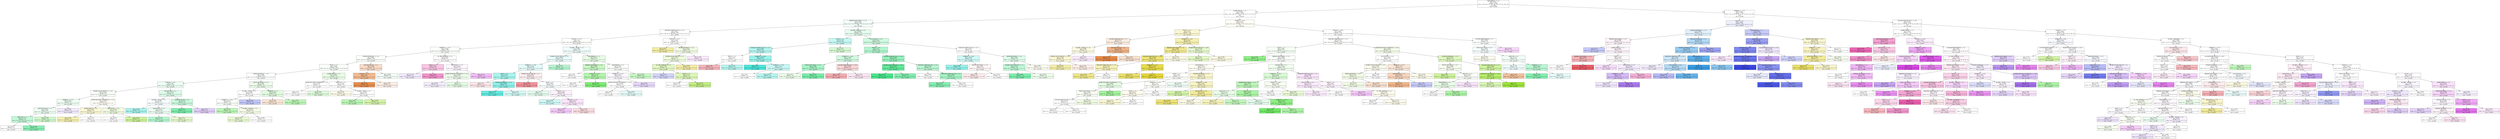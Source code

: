 digraph Tree {
node [shape=box, style="filled", color="black", fontname="helvetica"] ;
edge [fontname="helvetica"] ;
0 [label="여성용 화장품 광고 <= 3.5\ngini = 0.911\nsamples = 2999\nvalue = [150, 284, 271, 312, 306, 199, 133, 254, 260, 330\n310, 190]\nclass = 여_40대", fillcolor="#fffeff"] ;
1 [label="음식배달 식재료 광고 <= 3.5\ngini = 0.897\nsamples = 1665\nvalue = [125, 209, 207, 243, 239, 164, 44, 75, 73, 114, 92\n80]\nclass = 남_40대", fillcolor="#fefffe"] ;
0 -> 1 [labeldistance=2.5, labelangle=45, headlabel="True"] ;
2 [label="종합영양제,건강보조식품 광고 <= 3.75\ngini = 0.89\nsamples = 964\nvalue = [51, 67, 92, 135, 184, 131, 16, 36, 45, 72, 69\n66]\nclass = 남_50대", fillcolor="#f3fdf8"] ;
1 -> 2 ;
3 [label="휴대폰 단말기,이동통신서비스 광고 <= 4.25\ngini = 0.901\nsamples = 689\nvalue = [48, 58, 81, 102, 95, 69, 13, 30, 38, 57, 55, 43]\nclass = 남_40대", fillcolor="#fdfffd"] ;
2 -> 3 ;
4 [label="약 관련 광고 <= 2.917\ngini = 0.9\nsamples = 609\nvalue = [42, 38, 61, 93, 86, 66, 12, 26, 36, 52, 54, 43]\nclass = 남_40대", fillcolor="#fdfffc"] ;
3 -> 4 ;
5 [label="가전제품 광고 <= 3.167\ngini = 0.898\nsamples = 406\nvalue = [37, 28, 49, 66, 59, 25, 11, 21, 24, 32, 36, 18]\nclass = 남_40대", fillcolor="#fbfefb"] ;
4 -> 5 ;
6 [label="피자전문점,치킨전문점 광고 <= 3.25\ngini = 0.892\nsamples = 345\nvalue = [36, 26, 46, 59, 53, 24, 10, 18, 13, 23, 24, 13]\nclass = 남_40대", fillcolor="#fbfefb"] ;
5 -> 6 ;
7 [label="맥주 광고 <= 3.5\ngini = 0.889\nsamples = 305\nvalue = [22, 22, 42, 57, 49, 23, 8, 16, 13, 20, 20, 13]\nclass = 남_40대", fillcolor="#f9fef9"] ;
6 -> 7 ;
8 [label="세탁세제,섬유유연제 광고 <= 2.25\ngini = 0.898\nsamples = 246\nvalue = [21, 16, 29, 38, 40, 20, 8, 16, 12, 15, 19, 12]\nclass = 남_50대", fillcolor="#fdfffe"] ;
7 -> 8 ;
9 [label="약 관련 광고 <= 2.25\ngini = 0.89\nsamples = 155\nvalue = [13, 10, 19, 19, 32, 16, 7, 5, 9, 7, 10, 8]\nclass = 남_50대", fillcolor="#ecfdf3"] ;
8 -> 9 ;
10 [label="라면,햄버거,샌드위치,간편식 광고 <= 2.167\ngini = 0.896\nsamples = 98\nvalue = [11, 10, 12, 16, 13, 5, 6, 4, 3, 5, 9, 4]\nclass = 남_40대", fillcolor="#f9fef8"] ;
9 -> 10 ;
11 [label="가전제품 광고 <= 2.611\ngini = 0.854\nsamples = 52\nvalue = [5, 1, 5, 9, 13, 1, 3, 0, 3, 3, 8, 1]\nclass = 남_50대", fillcolor="#edfdf3"] ;
10 -> 11 ;
12 [label="부동산 중개 서비스 광고 <= 1.5\ngini = 0.819\nsamples = 41\nvalue = [4, 1, 4, 9, 12, 0, 3, 0, 0, 1, 6, 1]\nclass = 남_50대", fillcolor="#ecfdf3"] ;
11 -> 12 ;
13 [label="신용카드 광고 <= 1.5\ngini = 0.779\nsamples = 23\nvalue = [3, 0, 3, 2, 9, 0, 2, 0, 0, 0, 3, 1]\nclass = 남_50대", fillcolor="#c4f7d9"] ;
12 -> 13 ;
14 [label="gini = 0.833\nsamples = 12\nvalue = [2, 0, 2, 2, 2, 0, 2, 0, 0, 0, 2, 0]\nclass = 남_10대", fillcolor="#ffffff"] ;
13 -> 14 ;
15 [label="gini = 0.562\nsamples = 11\nvalue = [1, 0, 1, 0, 7, 0, 0, 0, 0, 0, 1, 1]\nclass = 남_50대", fillcolor="#88efb3"] ;
13 -> 15 ;
16 [label="gini = 0.778\nsamples = 18\nvalue = [1, 1, 1, 7, 3, 0, 1, 0, 0, 1, 3, 0]\nclass = 남_40대", fillcolor="#cef8ca"] ;
12 -> 16 ;
17 [label="gini = 0.826\nsamples = 11\nvalue = [1, 0, 1, 0, 1, 1, 0, 0, 3, 2, 2, 0]\nclass = 여_30대", fillcolor="#f1e9fc"] ;
11 -> 17 ;
18 [label="골프웨어,아웃도어의류,스포츠캐주얼 광고 <= 2.167\ngini = 0.872\nsamples = 46\nvalue = [6, 9, 7, 7, 0, 4, 3, 4, 0, 2, 1, 3]\nclass = 남_20대", fillcolor="#fefdf5"] ;
10 -> 18 ;
19 [label="음식배달 식재료 광고 <= 2.5\ngini = 0.794\nsamples = 23\nvalue = [4, 8, 1, 4, 0, 1, 3, 1, 0, 0, 0, 1]\nclass = 남_20대", fillcolor="#faf7d5"] ;
18 -> 19 ;
20 [label="gini = 0.639\nsamples = 13\nvalue = [1, 7, 0, 3, 0, 1, 0, 0, 0, 0, 0, 1]\nclass = 남_20대", fillcolor="#f5efb0"] ;
19 -> 20 ;
21 [label="gini = 0.78\nsamples = 10\nvalue = [3, 1, 1, 1, 0, 0, 3, 1, 0, 0, 0, 0]\nclass = 남_10대", fillcolor="#ffffff"] ;
19 -> 21 ;
22 [label="침대,침구류 광고 <= 2.25\ngini = 0.854\nsamples = 23\nvalue = [2, 1, 6, 3, 0, 3, 0, 3, 0, 2, 1, 2]\nclass = 남_30대", fillcolor="#f0fbe1"] ;
18 -> 22 ;
23 [label="gini = 0.847\nsamples = 12\nvalue = [2, 1, 0, 2, 0, 2, 0, 2, 0, 2, 0, 1]\nclass = 남_10대", fillcolor="#ffffff"] ;
22 -> 23 ;
24 [label="gini = 0.661\nsamples = 11\nvalue = [0, 0, 6, 1, 0, 1, 0, 1, 0, 0, 1, 1]\nclass = 남_30대", fillcolor="#cef29c"] ;
22 -> 24 ;
25 [label="뷰티디바이스 광고 <= 2.5\ngini = 0.814\nsamples = 57\nvalue = [2, 0, 7, 3, 19, 11, 1, 1, 6, 2, 1, 4]\nclass = 남_50대", fillcolor="#ddfae9"] ;
9 -> 25 ;
26 [label="광고 집중도 - 검색 광고 <= 1.5\ngini = 0.801\nsamples = 37\nvalue = [1, 0, 5, 2, 10, 11, 0, 0, 1, 2, 1, 4]\nclass = 남_60대", fillcolor="#f8fefe"] ;
25 -> 26 ;
27 [label="gini = 0.569\nsamples = 12\nvalue = [0, 0, 0, 0, 3, 7, 0, 0, 0, 0, 0, 2]\nclass = 남_60대", fillcolor="#a7f3ed"] ;
26 -> 27 ;
28 [label="침대,침구류 광고 <= 2.25\ngini = 0.832\nsamples = 25\nvalue = [1, 0, 5, 2, 7, 4, 0, 0, 1, 2, 1, 2]\nclass = 남_50대", fillcolor="#ebfcf2"] ;
26 -> 28 ;
29 [label="gini = 0.729\nsamples = 15\nvalue = [0, 0, 1, 1, 7, 2, 0, 0, 1, 2, 0, 1]\nclass = 남_50대", fillcolor="#b3f5cf"] ;
28 -> 29 ;
30 [label="gini = 0.76\nsamples = 10\nvalue = [1, 0, 4, 1, 0, 2, 0, 0, 0, 0, 1, 1]\nclass = 남_30대", fillcolor="#e6f8ce"] ;
28 -> 30 ;
31 [label="부동산 중개 서비스 광고 <= 2.5\ngini = 0.715\nsamples = 20\nvalue = [1, 0, 2, 1, 9, 0, 1, 1, 5, 0, 0, 0]\nclass = 남_50대", fillcolor="#caf8dd"] ;
25 -> 31 ;
32 [label="gini = 0.48\nsamples = 10\nvalue = [1, 0, 0, 0, 7, 0, 1, 0, 1, 0, 0, 0]\nclass = 남_50대", fillcolor="#7beeab"] ;
31 -> 32 ;
33 [label="gini = 0.74\nsamples = 10\nvalue = [0, 0, 2, 1, 2, 0, 0, 1, 4, 0, 0, 0]\nclass = 여_30대", fillcolor="#e0cef8"] ;
31 -> 33 ;
34 [label="샴푸,린스,탈모 관련 광고 <= 2.75\ngini = 0.887\nsamples = 91\nvalue = [8, 6, 10, 19, 8, 4, 1, 11, 3, 8, 9, 4]\nclass = 남_40대", fillcolor="#edfceb"] ;
8 -> 34 ;
35 [label="광고 집중도 - 검색 광고 <= 2.5\ngini = 0.886\nsamples = 61\nvalue = [3, 6, 10, 10, 3, 3, 1, 9, 2, 6, 6, 2]\nclass = 남_30대", fillcolor="#ffffff"] ;
34 -> 35 ;
36 [label="가전제품 광고 <= 2.389\ngini = 0.872\nsamples = 43\nvalue = [3, 5, 8, 9, 2, 2, 0, 2, 1, 4, 5, 2]\nclass = 남_40대", fillcolor="#fafef9"] ;
35 -> 36 ;
37 [label="gini = 0.734\nsamples = 13\nvalue = [1, 2, 1, 6, 0, 1, 0, 1, 0, 0, 1, 0]\nclass = 남_40대", fillcolor="#bcf6b7"] ;
36 -> 37 ;
38 [label="광고 집중도 - 동영상 광고 <= 1.5\ngini = 0.873\nsamples = 30\nvalue = [2, 3, 7, 3, 2, 1, 0, 1, 1, 4, 4, 2]\nclass = 남_30대", fillcolor="#f4fce8"] ;
36 -> 38 ;
39 [label="gini = 0.793\nsamples = 11\nvalue = [2, 1, 4, 1, 0, 1, 0, 0, 1, 0, 0, 1]\nclass = 남_30대", fillcolor="#e9f9d3"] ;
38 -> 39 ;
40 [label="gini = 0.848\nsamples = 19\nvalue = [0, 2, 3, 2, 2, 0, 0, 1, 0, 4, 4, 1]\nclass = 여_40대", fillcolor="#ffffff"] ;
38 -> 40 ;
41 [label="gini = 0.802\nsamples = 18\nvalue = [0, 1, 2, 1, 1, 1, 1, 7, 1, 2, 1, 0]\nclass = 여_20대", fillcolor="#c1c6f7"] ;
35 -> 41 ;
42 [label="가전제품 광고 <= 2.5\ngini = 0.829\nsamples = 30\nvalue = [5, 0, 0, 9, 5, 1, 0, 2, 1, 2, 3, 2]\nclass = 남_40대", fillcolor="#e2fbdf"] ;
34 -> 42 ;
43 [label="gini = 0.836\nsamples = 16\nvalue = [5, 0, 0, 2, 2, 1, 0, 1, 1, 2, 1, 1]\nclass = 남_10대", fillcolor="#f9e4d5"] ;
42 -> 43 ;
44 [label="gini = 0.673\nsamples = 14\nvalue = [0, 0, 0, 7, 3, 0, 0, 1, 0, 0, 2, 1]\nclass = 남_40대", fillcolor="#bcf6b7"] ;
42 -> 44 ;
45 [label="음식배달 식재료 광고 <= 2.5\ngini = 0.803\nsamples = 59\nvalue = [1, 6, 13, 19, 9, 3, 0, 0, 1, 5, 1, 1]\nclass = 남_40대", fillcolor="#e7fce5"] ;
7 -> 45 ;
46 [label="골프웨어,아웃도어의류,스포츠캐주얼 광고 <= 2.5\ngini = 0.754\nsamples = 27\nvalue = [1, 2, 3, 9, 9, 1, 0, 0, 0, 1, 0, 1]\nclass = 남_40대", fillcolor="#ffffff"] ;
45 -> 46 ;
47 [label="gini = 0.78\nsamples = 10\nvalue = [1, 1, 3, 1, 3, 1, 0, 0, 0, 0, 0, 0]\nclass = 남_30대", fillcolor="#ffffff"] ;
46 -> 47 ;
48 [label="gini = 0.644\nsamples = 17\nvalue = [0, 1, 0, 8, 6, 0, 0, 0, 0, 1, 0, 1]\nclass = 남_40대", fillcolor="#defadb"] ;
46 -> 48 ;
49 [label="신용카드 광고 <= 2.5\ngini = 0.768\nsamples = 32\nvalue = [0, 4, 10, 10, 0, 2, 0, 0, 1, 4, 1, 0]\nclass = 남_30대", fillcolor="#ffffff"] ;
45 -> 49 ;
50 [label="gini = 0.826\nsamples = 11\nvalue = [0, 3, 1, 1, 0, 2, 0, 0, 1, 2, 1, 0]\nclass = 남_20대", fillcolor="#fcfbe9"] ;
49 -> 50 ;
51 [label="광고 집중도 - 검색 광고 <= 2.5\ngini = 0.621\nsamples = 21\nvalue = [0, 1, 9, 9, 0, 0, 0, 0, 0, 2, 0, 0]\nclass = 남_30대", fillcolor="#ffffff"] ;
49 -> 51 ;
52 [label="gini = 0.66\nsamples = 10\nvalue = [0, 1, 2, 5, 0, 0, 0, 0, 0, 2, 0, 0]\nclass = 남_40대", fillcolor="#baf5b5"] ;
51 -> 52 ;
53 [label="gini = 0.463\nsamples = 11\nvalue = [0, 0, 7, 4, 0, 0, 0, 0, 0, 0, 0, 0]\nclass = 남_30대", fillcolor="#d5f4aa"] ;
51 -> 53 ;
54 [label="부동산 중개 서비스 광고 <= 2.5\ngini = 0.824\nsamples = 40\nvalue = [14, 4, 4, 2, 4, 1, 2, 2, 0, 3, 4, 0]\nclass = 남_10대", fillcolor="#f8dcc8"] ;
6 -> 54 ;
55 [label="약 관련 광고 <= 1.75\ngini = 0.58\nsamples = 21\nvalue = [13, 1, 1, 0, 0, 0, 2, 0, 0, 1, 3, 0]\nclass = 남_10대", fillcolor="#f1b991"] ;
54 -> 55 ;
56 [label="gini = 0.18\nsamples = 10\nvalue = [9, 0, 1, 0, 0, 0, 0, 0, 0, 0, 0, 0]\nclass = 남_10대", fillcolor="#e88f4f"] ;
55 -> 56 ;
57 [label="gini = 0.744\nsamples = 11\nvalue = [4, 1, 0, 0, 0, 0, 2, 0, 0, 1, 3, 0]\nclass = 남_10대", fillcolor="#fcefe6"] ;
55 -> 57 ;
58 [label="gini = 0.864\nsamples = 19\nvalue = [1, 3, 3, 2, 4, 1, 0, 2, 0, 2, 1, 0]\nclass = 남_50대", fillcolor="#f3fdf7"] ;
54 -> 58 ;
59 [label="리스, 렌탈, 카쉐어링 광고 <= 2.5\ngini = 0.871\nsamples = 61\nvalue = [1, 2, 3, 7, 6, 1, 1, 3, 11, 9, 12, 5]\nclass = 여_50대", fillcolor="#fefbfd"] ;
5 -> 59 ;
60 [label="카페 광고 <= 2.5\ngini = 0.763\nsamples = 26\nvalue = [1, 1, 1, 1, 2, 0, 1, 0, 5, 2, 11, 1]\nclass = 여_50대", fillcolor="#f8c6e3"] ;
59 -> 60 ;
61 [label="gini = 0.778\nsamples = 12\nvalue = [0, 0, 0, 1, 2, 0, 0, 0, 4, 1, 3, 1]\nclass = 여_30대", fillcolor="#f1e9fc"] ;
60 -> 61 ;
62 [label="gini = 0.643\nsamples = 14\nvalue = [1, 1, 1, 0, 0, 0, 1, 0, 1, 1, 8, 0]\nclass = 여_50대", fillcolor="#f194ca"] ;
60 -> 62 ;
63 [label="침대,침구류 광고 <= 3.75\ngini = 0.862\nsamples = 35\nvalue = [0, 1, 2, 6, 4, 1, 0, 3, 6, 7, 1, 4]\nclass = 여_40대", fillcolor="#fef8fe"] ;
59 -> 63 ;
64 [label="골프웨어,아웃도어의류,스포츠캐주얼 광고 <= 3.167\ngini = 0.844\nsamples = 24\nvalue = [0, 0, 2, 6, 4, 0, 0, 3, 4, 2, 1, 2]\nclass = 남_40대", fillcolor="#edfceb"] ;
63 -> 64 ;
65 [label="gini = 0.816\nsamples = 14\nvalue = [0, 0, 2, 2, 1, 0, 0, 3, 4, 0, 1, 1]\nclass = 여_30대", fillcolor="#f4edfd"] ;
64 -> 65 ;
66 [label="gini = 0.7\nsamples = 10\nvalue = [0, 0, 0, 4, 3, 0, 0, 0, 0, 2, 0, 1]\nclass = 남_40대", fillcolor="#e5fbe3"] ;
64 -> 66 ;
67 [label="gini = 0.711\nsamples = 11\nvalue = [0, 1, 0, 0, 0, 1, 0, 0, 2, 5, 0, 2]\nclass = 여_40대", fillcolor="#f2bdf6"] ;
63 -> 67 ;
68 [label="광고 집중도 - 검색 광고 <= 2.5\ngini = 0.88\nsamples = 203\nvalue = [5, 10, 12, 27, 27, 41, 1, 5, 12, 20, 18, 25]\nclass = 남_60대", fillcolor="#effdfc"] ;
4 -> 68 ;
69 [label="라면,햄버거,샌드위치,간편식 광고 <= 3.5\ngini = 0.848\nsamples = 116\nvalue = [3, 4, 5, 6, 19, 30, 0, 2, 3, 13, 11, 20]\nclass = 남_60대", fillcolor="#eafcfb"] ;
68 -> 69 ;
70 [label="가전제품 광고 <= 2.944\ngini = 0.835\nsamples = 98\nvalue = [1, 4, 3, 6, 11, 29, 0, 2, 3, 12, 9, 18]\nclass = 남_60대", fillcolor="#e4fbfa"] ;
69 -> 70 ;
71 [label="카페 광고 <= 1.5\ngini = 0.692\nsamples = 37\nvalue = [1, 1, 0, 2, 5, 19, 0, 0, 0, 3, 2, 4]\nclass = 남_60대", fillcolor="#a8f4ee"] ;
70 -> 71 ;
72 [label="gini = 0.8\nsamples = 10\nvalue = [0, 1, 0, 0, 1, 2, 0, 0, 0, 1, 2, 3]\nclass = 여_60대", fillcolor="#fce6e8"] ;
71 -> 72 ;
73 [label="피자전문점,치킨전문점 광고 <= 2.75\ngini = 0.568\nsamples = 27\nvalue = [1, 0, 0, 2, 4, 17, 0, 0, 0, 2, 0, 1]\nclass = 남_60대", fillcolor="#8ff0e8"] ;
71 -> 73 ;
74 [label="gini = 0.347\nsamples = 15\nvalue = [0, 0, 0, 1, 1, 12, 0, 0, 0, 0, 0, 1]\nclass = 남_60대", fillcolor="#63ebe0"] ;
73 -> 74 ;
75 [label="gini = 0.722\nsamples = 12\nvalue = [1, 0, 0, 1, 3, 5, 0, 0, 0, 2, 0, 0]\nclass = 남_60대", fillcolor="#d3f9f6"] ;
73 -> 75 ;
76 [label="라면,햄버거,샌드위치,간편식 광고 <= 2.5\ngini = 0.863\nsamples = 61\nvalue = [0, 3, 3, 4, 6, 10, 0, 2, 3, 9, 7, 14]\nclass = 여_60대", fillcolor="#fdeff1"] ;
70 -> 76 ;
77 [label="gini = 0.568\nsamples = 13\nvalue = [0, 2, 0, 1, 0, 0, 0, 0, 0, 0, 2, 8]\nclass = 여_60대", fillcolor="#f1939b"] ;
76 -> 77 ;
78 [label="생수 광고 <= 2.5\ngini = 0.865\nsamples = 48\nvalue = [0, 1, 3, 3, 6, 10, 0, 2, 3, 9, 5, 6]\nclass = 남_60대", fillcolor="#fafefe"] ;
76 -> 78 ;
79 [label="gini = 0.7\nsamples = 10\nvalue = [0, 0, 2, 0, 4, 3, 0, 0, 0, 0, 0, 1]\nclass = 남_50대", fillcolor="#e3fbed"] ;
78 -> 79 ;
80 [label="교육 광고 <= 2.5\ngini = 0.856\nsamples = 38\nvalue = [0, 1, 1, 3, 2, 7, 0, 2, 3, 9, 5, 5]\nclass = 여_40대", fillcolor="#fcf2fd"] ;
78 -> 80 ;
81 [label="gini = 0.678\nsamples = 11\nvalue = [0, 0, 0, 2, 0, 5, 0, 0, 0, 1, 3, 0]\nclass = 남_60대", fillcolor="#cef8f5"] ;
80 -> 81 ;
82 [label="약 관련 광고 <= 3.25\ngini = 0.84\nsamples = 27\nvalue = [0, 1, 1, 1, 2, 2, 0, 2, 3, 8, 2, 5]\nclass = 여_40대", fillcolor="#fae4fb"] ;
80 -> 82 ;
83 [label="gini = 0.793\nsamples = 13\nvalue = [0, 1, 1, 1, 1, 0, 0, 2, 1, 5, 1, 0]\nclass = 여_40대", fillcolor="#f4c9f8"] ;
82 -> 83 ;
84 [label="gini = 0.776\nsamples = 14\nvalue = [0, 0, 0, 0, 1, 2, 0, 0, 2, 3, 1, 5]\nclass = 여_60대", fillcolor="#fadbde"] ;
82 -> 84 ;
85 [label="gini = 0.747\nsamples = 18\nvalue = [2, 0, 2, 0, 8, 1, 0, 0, 0, 1, 2, 2]\nclass = 남_50대", fillcolor="#b5f5d0"] ;
69 -> 85 ;
86 [label="남성용 화장품 광고 <= 2.5\ngini = 0.877\nsamples = 87\nvalue = [2, 6, 7, 21, 8, 11, 1, 3, 9, 7, 7, 5]\nclass = 남_40대", fillcolor="#e7fce5"] ;
68 -> 86 ;
87 [label="종합영양제,건강보조식품 광고 <= 2.25\ngini = 0.803\nsamples = 32\nvalue = [2, 3, 4, 12, 1, 4, 0, 0, 1, 1, 1, 3]\nclass = 남_40대", fillcolor="#caf8c6"] ;
86 -> 87 ;
88 [label="gini = 0.84\nsamples = 10\nvalue = [2, 1, 1, 1, 0, 2, 0, 0, 1, 0, 0, 2]\nclass = 남_10대", fillcolor="#ffffff"] ;
87 -> 88 ;
89 [label="약 관련 광고 <= 3.417\ngini = 0.707\nsamples = 22\nvalue = [0, 2, 3, 11, 1, 2, 0, 0, 0, 1, 1, 1]\nclass = 남_40대", fillcolor="#b2f4ac"] ;
87 -> 89 ;
90 [label="gini = 0.86\nsamples = 10\nvalue = [0, 1, 1, 2, 1, 2, 0, 0, 0, 1, 1, 1]\nclass = 남_40대", fillcolor="#ffffff"] ;
89 -> 90 ;
91 [label="gini = 0.403\nsamples = 12\nvalue = [0, 1, 2, 9, 0, 0, 0, 0, 0, 0, 0, 0]\nclass = 남_40대", fillcolor="#7eed74"] ;
89 -> 91 ;
92 [label="남성용 화장품 광고 <= 3.5\ngini = 0.885\nsamples = 55\nvalue = [0, 3, 3, 9, 7, 7, 1, 3, 8, 6, 6, 2]\nclass = 남_40대", fillcolor="#fbfefb"] ;
86 -> 92 ;
93 [label="가전제품 광고 <= 3.167\ngini = 0.867\nsamples = 39\nvalue = [0, 1, 1, 3, 6, 7, 1, 3, 8, 4, 4, 1]\nclass = 여_30대", fillcolor="#fbf9fe"] ;
92 -> 93 ;
94 [label="골프웨어,아웃도어의류,스포츠캐주얼 광고 <= 3.167\ngini = 0.803\nsamples = 21\nvalue = [0, 0, 1, 2, 6, 6, 0, 2, 2, 1, 1, 0]\nclass = 남_50대", fillcolor="#ffffff"] ;
93 -> 94 ;
95 [label="gini = 0.84\nsamples = 10\nvalue = [0, 0, 1, 1, 2, 1, 0, 2, 2, 1, 0, 0]\nclass = 남_50대", fillcolor="#ffffff"] ;
94 -> 95 ;
96 [label="gini = 0.645\nsamples = 11\nvalue = [0, 0, 0, 1, 4, 5, 0, 0, 0, 0, 1, 0]\nclass = 남_60대", fillcolor="#e3fbf9"] ;
94 -> 96 ;
97 [label="gini = 0.815\nsamples = 18\nvalue = [0, 1, 0, 1, 0, 1, 1, 1, 6, 3, 3, 1]\nclass = 여_30대", fillcolor="#e6d7fa"] ;
93 -> 97 ;
98 [label="gini = 0.789\nsamples = 16\nvalue = [0, 2, 2, 6, 1, 0, 0, 0, 0, 2, 2, 1]\nclass = 남_40대", fillcolor="#caf8c6"] ;
92 -> 98 ;
99 [label="약 관련 광고 <= 1.917\ngini = 0.835\nsamples = 80\nvalue = [6, 20, 20, 9, 9, 3, 1, 4, 2, 5, 1, 0]\nclass = 남_20대", fillcolor="#ffffff"] ;
3 -> 99 ;
100 [label="gini = 0.602\nsamples = 14\nvalue = [2, 8, 0, 3, 0, 0, 1, 0, 0, 0, 0, 0]\nclass = 남_20대", fillcolor="#f3eda5"] ;
99 -> 100 ;
101 [label="세탁세제,섬유유연제 광고 <= 3.25\ngini = 0.832\nsamples = 66\nvalue = [4, 12, 20, 6, 9, 3, 0, 4, 2, 5, 1, 0]\nclass = 남_30대", fillcolor="#f0fbe2"] ;
99 -> 101 ;
102 [label="라면,햄버거,샌드위치,간편식 광고 <= 3.5\ngini = 0.79\nsamples = 54\nvalue = [4, 12, 19, 6, 6, 1, 0, 4, 1, 1, 0, 0]\nclass = 남_30대", fillcolor="#effbde"] ;
101 -> 102 ;
103 [label="리스, 렌탈, 카쉐어링 광고 <= 2.5\ngini = 0.779\nsamples = 43\nvalue = [2, 6, 17, 6, 5, 1, 0, 4, 1, 1, 0, 0]\nclass = 남_30대", fillcolor="#e2f7c4"] ;
102 -> 103 ;
104 [label="gini = 0.777\nsamples = 11\nvalue = [1, 0, 2, 2, 1, 0, 0, 4, 0, 1, 0, 0]\nclass = 여_20대", fillcolor="#d3d6f9"] ;
103 -> 104 ;
105 [label="맥주 광고 <= 3.5\ngini = 0.711\nsamples = 32\nvalue = [1, 6, 15, 4, 4, 1, 0, 0, 1, 0, 0, 0]\nclass = 남_30대", fillcolor="#ddf6ba"] ;
103 -> 105 ;
106 [label="gini = 0.789\nsamples = 17\nvalue = [1, 5, 5, 2, 2, 1, 0, 0, 1, 0, 0, 0]\nclass = 남_20대", fillcolor="#ffffff"] ;
105 -> 106 ;
107 [label="gini = 0.516\nsamples = 15\nvalue = [0, 1, 10, 2, 2, 0, 0, 0, 0, 0, 0, 0]\nclass = 남_30대", fillcolor="#c3ef85"] ;
105 -> 107 ;
108 [label="gini = 0.628\nsamples = 11\nvalue = [2, 6, 2, 0, 1, 0, 0, 0, 0, 0, 0, 0]\nclass = 남_20대", fillcolor="#f3eda7"] ;
102 -> 108 ;
109 [label="gini = 0.778\nsamples = 12\nvalue = [0, 0, 1, 0, 3, 2, 0, 0, 1, 4, 1, 0]\nclass = 여_40대", fillcolor="#fbe9fc"] ;
101 -> 109 ;
110 [label="광고 집중도 - 동영상 광고 <= 0.5\ngini = 0.813\nsamples = 275\nvalue = [3, 9, 11, 33, 89, 62, 3, 6, 7, 15, 14, 23]\nclass = 남_50대", fillcolor="#e6fcef"] ;
2 -> 110 ;
111 [label="맥주 광고 <= 4.5\ngini = 0.734\nsamples = 68\nvalue = [0, 0, 3, 7, 14, 30, 0, 0, 2, 2, 2, 8]\nclass = 남_60대", fillcolor="#c4f7f3"] ;
110 -> 111 ;
112 [label="휴대폰 단말기,이동통신서비스 광고 <= 2.25\ngini = 0.686\nsamples = 56\nvalue = [0, 0, 2, 2, 11, 28, 0, 0, 2, 1, 2, 8]\nclass = 남_60대", fillcolor="#b4f5f0"] ;
111 -> 112 ;
113 [label="맥주 광고 <= 2.5\ngini = 0.717\nsamples = 21\nvalue = [0, 0, 0, 1, 5, 7, 0, 0, 0, 1, 0, 7]\nclass = 남_60대", fillcolor="#ffffff"] ;
112 -> 113 ;
114 [label="gini = 0.68\nsamples = 10\nvalue = [0, 0, 0, 1, 2, 1, 0, 0, 0, 1, 0, 5]\nclass = 여_60대", fillcolor="#f5b5ba"] ;
113 -> 114 ;
115 [label="gini = 0.595\nsamples = 11\nvalue = [0, 0, 0, 0, 3, 6, 0, 0, 0, 0, 0, 2]\nclass = 남_60대", fillcolor="#b5f5f0"] ;
113 -> 115 ;
116 [label="가전제품 광고 <= 2.944\ngini = 0.599\nsamples = 35\nvalue = [0, 0, 2, 1, 6, 21, 0, 0, 2, 0, 2, 1]\nclass = 남_60대", fillcolor="#99f2ea"] ;
112 -> 116 ;
117 [label="gini = 0.153\nsamples = 12\nvalue = [0, 0, 0, 0, 1, 11, 0, 0, 0, 0, 0, 0]\nclass = 남_60대", fillcolor="#4be7db"] ;
116 -> 117 ;
118 [label="가전제품 광고 <= 3.056\ngini = 0.737\nsamples = 23\nvalue = [0, 0, 2, 1, 5, 10, 0, 0, 2, 0, 2, 1]\nclass = 남_60대", fillcolor="#c8f8f4"] ;
116 -> 118 ;
119 [label="gini = 0.64\nsamples = 10\nvalue = [0, 0, 2, 0, 4, 4, 0, 0, 0, 0, 0, 0]\nclass = 남_50대", fillcolor="#ffffff"] ;
118 -> 119 ;
120 [label="gini = 0.722\nsamples = 13\nvalue = [0, 0, 0, 1, 1, 6, 0, 0, 2, 0, 2, 1]\nclass = 남_60대", fillcolor="#b7f6f0"] ;
118 -> 120 ;
121 [label="gini = 0.722\nsamples = 12\nvalue = [0, 0, 1, 5, 3, 2, 0, 0, 0, 1, 0, 0]\nclass = 남_40대", fillcolor="#d6f9d3"] ;
111 -> 121 ;
122 [label="우유,요구르트 광고 <= 3.25\ngini = 0.811\nsamples = 207\nvalue = [3, 9, 8, 26, 75, 32, 3, 6, 5, 13, 12, 15]\nclass = 남_50대", fillcolor="#cef9e0"] ;
110 -> 122 ;
123 [label="맥주 광고 <= 3.5\ngini = 0.73\nsamples = 120\nvalue = [1, 4, 2, 15, 57, 14, 2, 1, 0, 6, 9, 9]\nclass = 남_50대", fillcolor="#b0f5cd"] ;
122 -> 123 ;
124 [label="가전제품 광고 <= 3.056\ngini = 0.799\nsamples = 54\nvalue = [0, 1, 1, 8, 19, 8, 1, 1, 0, 2, 5, 8]\nclass = 남_50대", fillcolor="#d0f9e1"] ;
123 -> 124 ;
125 [label="캔커피,인스턴트 커피 광고 <= 2.75\ngini = 0.656\nsamples = 30\nvalue = [0, 1, 1, 5, 16, 5, 0, 1, 0, 0, 1, 0]\nclass = 남_50대", fillcolor="#a8f4c8"] ;
124 -> 125 ;
126 [label="gini = 0.75\nsamples = 12\nvalue = [0, 0, 1, 4, 3, 3, 0, 0, 0, 0, 1, 0]\nclass = 남_40대", fillcolor="#ebfce9"] ;
125 -> 126 ;
127 [label="gini = 0.457\nsamples = 18\nvalue = [0, 1, 0, 1, 13, 2, 0, 1, 0, 0, 0, 0]\nclass = 남_50대", fillcolor="#77eda8"] ;
125 -> 127 ;
128 [label="기능성 음료,탄산음료,탄산수 광고 <= 2.833\ngini = 0.806\nsamples = 24\nvalue = [0, 0, 0, 3, 3, 3, 1, 0, 0, 2, 4, 8]\nclass = 여_60대", fillcolor="#fad7da"] ;
124 -> 128 ;
129 [label="gini = 0.704\nsamples = 14\nvalue = [0, 0, 0, 1, 1, 1, 1, 0, 0, 2, 1, 7]\nclass = 여_60대", fillcolor="#f4acb2"] ;
128 -> 129 ;
130 [label="gini = 0.78\nsamples = 10\nvalue = [0, 0, 0, 2, 2, 2, 0, 0, 0, 0, 3, 1]\nclass = 여_50대", fillcolor="#fce6f3"] ;
128 -> 130 ;
131 [label="기능성 음료,탄산음료,탄산수 광고 <= 2.167\ngini = 0.639\nsamples = 66\nvalue = [1, 3, 1, 7, 38, 6, 1, 0, 0, 4, 4, 1]\nclass = 남_50대", fillcolor="#97f1bd"] ;
123 -> 131 ;
132 [label="라면,햄버거,샌드위치,간편식 광고 <= 2.833\ngini = 0.334\nsamples = 26\nvalue = [0, 0, 0, 2, 21, 2, 0, 0, 0, 0, 0, 1]\nclass = 남_50대", fillcolor="#62ea9b"] ;
131 -> 132 ;
133 [label="gini = 0.142\nsamples = 13\nvalue = [0, 0, 0, 0, 12, 0, 0, 0, 0, 0, 0, 1]\nclass = 남_50대", fillcolor="#49e78c"] ;
132 -> 133 ;
134 [label="gini = 0.473\nsamples = 13\nvalue = [0, 0, 0, 2, 9, 2, 0, 0, 0, 0, 0, 0]\nclass = 남_50대", fillcolor="#81eeaf"] ;
132 -> 134 ;
135 [label="휴대폰 단말기,이동통신서비스 광고 <= 3.25\ngini = 0.766\nsamples = 40\nvalue = [1, 3, 1, 5, 17, 4, 1, 0, 0, 4, 4, 0]\nclass = 남_50대", fillcolor="#bbf6d4"] ;
131 -> 135 ;
136 [label="gini = 0.805\nsamples = 16\nvalue = [0, 2, 0, 1, 4, 4, 0, 0, 0, 3, 2, 0]\nclass = 남_50대", fillcolor="#ffffff"] ;
135 -> 136 ;
137 [label="휴대폰 단말기,이동통신서비스 광고 <= 4.25\ngini = 0.663\nsamples = 24\nvalue = [1, 1, 1, 4, 13, 0, 1, 0, 0, 1, 2, 0]\nclass = 남_50대", fillcolor="#a6f3c6"] ;
135 -> 137 ;
138 [label="gini = 0.561\nsamples = 14\nvalue = [1, 1, 0, 0, 9, 0, 1, 0, 0, 1, 1, 0]\nclass = 남_50대", fillcolor="#85efb1"] ;
137 -> 138 ;
139 [label="gini = 0.66\nsamples = 10\nvalue = [0, 0, 1, 4, 4, 0, 0, 0, 0, 0, 1, 0]\nclass = 남_40대", fillcolor="#ffffff"] ;
137 -> 139 ;
140 [label="휴대폰 단말기,이동통신서비스 광고 <= 3.25\ngini = 0.871\nsamples = 87\nvalue = [2, 5, 6, 11, 18, 18, 1, 5, 5, 7, 3, 6]\nclass = 남_50대", fillcolor="#ffffff"] ;
122 -> 140 ;
141 [label="가전제품 광고 <= 3.056\ngini = 0.838\nsamples = 43\nvalue = [1, 1, 3, 3, 4, 14, 0, 4, 3, 4, 1, 5]\nclass = 남_60대", fillcolor="#d0f9f6"] ;
140 -> 141 ;
142 [label="gini = 0.586\nsamples = 18\nvalue = [0, 0, 1, 0, 3, 11, 0, 1, 0, 1, 0, 1]\nclass = 남_60대", fillcolor="#95f1ea"] ;
141 -> 142 ;
143 [label="캔커피,인스턴트 커피 광고 <= 3.75\ngini = 0.89\nsamples = 25\nvalue = [1, 1, 2, 3, 1, 3, 0, 3, 3, 3, 1, 4]\nclass = 여_60대", fillcolor="#fef6f7"] ;
141 -> 143 ;
144 [label="gini = 0.778\nsamples = 12\nvalue = [0, 0, 1, 0, 1, 0, 0, 0, 3, 2, 1, 4]\nclass = 여_60대", fillcolor="#fce9eb"] ;
143 -> 144 ;
145 [label="gini = 0.817\nsamples = 13\nvalue = [1, 1, 1, 3, 0, 3, 0, 3, 0, 1, 0, 0]\nclass = 남_40대", fillcolor="#ffffff"] ;
143 -> 145 ;
146 [label="세탁세제,섬유유연제 광고 <= 3.25\ngini = 0.834\nsamples = 44\nvalue = [1, 4, 3, 8, 14, 4, 1, 1, 2, 3, 2, 1]\nclass = 남_50대", fillcolor="#defbea"] ;
140 -> 146 ;
147 [label="라면,햄버거,샌드위치,간편식 광고 <= 3.5\ngini = 0.724\nsamples = 28\nvalue = [0, 1, 1, 6, 13, 2, 0, 1, 1, 1, 1, 1]\nclass = 남_50대", fillcolor="#c0f7d7"] ;
146 -> 147 ;
148 [label="gini = 0.459\nsamples = 14\nvalue = [0, 0, 0, 2, 10, 0, 0, 0, 1, 0, 0, 1]\nclass = 남_50대", fillcolor="#7beeab"] ;
147 -> 148 ;
149 [label="gini = 0.827\nsamples = 14\nvalue = [0, 1, 1, 4, 3, 2, 0, 1, 0, 1, 1, 0]\nclass = 남_40대", fillcolor="#eefded"] ;
147 -> 149 ;
150 [label="gini = 0.883\nsamples = 16\nvalue = [1, 3, 2, 2, 1, 2, 1, 0, 1, 2, 1, 0]\nclass = 남_20대", fillcolor="#fdfcf1"] ;
146 -> 150 ;
151 [label="약 관련 광고 <= 2.25\ngini = 0.877\nsamples = 701\nvalue = [74, 142, 115, 108, 55, 33, 28, 39, 28, 42, 23\n14]\nclass = 남_20대", fillcolor="#fefdf6"] ;
1 -> 151 ;
152 [label="맥주 광고 <= 3.5\ngini = 0.78\nsamples = 160\nvalue = [31, 61, 23, 13, 1, 0, 12, 8, 3, 4, 3, 1]\nclass = 남_20대", fillcolor="#f9f6d1"] ;
151 -> 152 ;
153 [label="기능성 음료,탄산음료,탄산수 광고 <= 3.5\ngini = 0.79\nsamples = 77\nvalue = [27, 18, 7, 3, 0, 0, 10, 3, 3, 3, 3, 0]\nclass = 남_10대", fillcolor="#fbece1"] ;
152 -> 153 ;
154 [label="광고 집중도 - 동영상 광고 <= 3.5\ngini = 0.845\nsamples = 47\nvalue = [7, 13, 7, 3, 0, 0, 6, 3, 3, 3, 2, 0]\nclass = 남_20대", fillcolor="#fbf9e1"] ;
153 -> 154 ;
155 [label="라면,햄버거,샌드위치,간편식 광고 <= 3.167\ngini = 0.789\nsamples = 36\nvalue = [7, 13, 5, 2, 0, 0, 4, 3, 1, 0, 1, 0]\nclass = 남_20대", fillcolor="#faf7d6"] ;
154 -> 155 ;
156 [label="gini = 0.664\nsamples = 17\nvalue = [1, 9, 3, 1, 0, 0, 0, 2, 0, 0, 1, 0]\nclass = 남_20대", fillcolor="#f4eeaa"] ;
155 -> 156 ;
157 [label="gini = 0.792\nsamples = 19\nvalue = [6, 4, 2, 1, 0, 0, 4, 1, 1, 0, 0, 0]\nclass = 남_10대", fillcolor="#fceee5"] ;
155 -> 157 ;
158 [label="gini = 0.81\nsamples = 11\nvalue = [0, 0, 2, 1, 0, 0, 2, 0, 2, 3, 1, 0]\nclass = 여_40대", fillcolor="#fbe9fc"] ;
154 -> 158 ;
159 [label="부동산 중개 서비스 광고 <= 1.5\ngini = 0.509\nsamples = 30\nvalue = [20, 5, 0, 0, 0, 0, 4, 0, 0, 0, 1, 0]\nclass = 남_10대", fillcolor="#efb388"] ;
153 -> 159 ;
160 [label="gini = 0.133\nsamples = 14\nvalue = [13, 1, 0, 0, 0, 0, 0, 0, 0, 0, 0, 0]\nclass = 남_10대", fillcolor="#e78b48"] ;
159 -> 160 ;
161 [label="gini = 0.68\nsamples = 16\nvalue = [7, 4, 0, 0, 0, 0, 4, 0, 0, 0, 1, 0]\nclass = 남_10대", fillcolor="#f8e0ce"] ;
159 -> 161 ;
162 [label="가전제품 광고 <= 2.833\ngini = 0.673\nsamples = 83\nvalue = [4, 43, 16, 10, 1, 0, 2, 5, 0, 1, 0, 1]\nclass = 남_20대", fillcolor="#f5efaf"] ;
152 -> 162 ;
163 [label="종합영양제,건강보조식품 광고 <= 2.75\ngini = 0.592\nsamples = 62\nvalue = [4, 38, 7, 7, 1, 0, 1, 3, 0, 0, 0, 1]\nclass = 남_20대", fillcolor="#f0e88f"] ;
162 -> 163 ;
164 [label="기능성 음료,탄산음료,탄산수 광고 <= 2.833\ngini = 0.482\nsamples = 44\nvalue = [4, 31, 4, 2, 0, 0, 0, 2, 0, 0, 0, 1]\nclass = 남_20대", fillcolor="#ede479"] ;
163 -> 164 ;
165 [label="휴대폰 단말기,이동통신서비스 광고 <= 3.75\ngini = 0.707\nsamples = 21\nvalue = [2, 10, 4, 2, 0, 0, 0, 2, 0, 0, 0, 1]\nclass = 남_20대", fillcolor="#f6f1b9"] ;
164 -> 165 ;
166 [label="gini = 0.562\nsamples = 11\nvalue = [0, 7, 1, 1, 0, 0, 0, 1, 0, 0, 0, 1]\nclass = 남_20대", fillcolor="#efe788"] ;
165 -> 166 ;
167 [label="gini = 0.76\nsamples = 10\nvalue = [2, 3, 3, 1, 0, 0, 0, 1, 0, 0, 0, 0]\nclass = 남_20대", fillcolor="#ffffff"] ;
165 -> 167 ;
168 [label="가전제품 광고 <= 2.111\ngini = 0.159\nsamples = 23\nvalue = [2, 21, 0, 0, 0, 0, 0, 0, 0, 0, 0, 0]\nclass = 남_20대", fillcolor="#e7db4c"] ;
164 -> 168 ;
169 [label="gini = 0.32\nsamples = 10\nvalue = [2, 8, 0, 0, 0, 0, 0, 0, 0, 0, 0, 0]\nclass = 남_20대", fillcolor="#ece16a"] ;
168 -> 169 ;
170 [label="gini = 0.0\nsamples = 13\nvalue = [0, 13, 0, 0, 0, 0, 0, 0, 0, 0, 0, 0]\nclass = 남_20대", fillcolor="#e5d739"] ;
168 -> 170 ;
171 [label="gini = 0.735\nsamples = 18\nvalue = [0, 7, 3, 5, 1, 0, 1, 1, 0, 0, 0, 0]\nclass = 남_20대", fillcolor="#fbf9e1"] ;
163 -> 171 ;
172 [label="라면,햄버거,샌드위치,간편식 광고 <= 3.833\ngini = 0.726\nsamples = 21\nvalue = [0, 5, 9, 3, 0, 0, 1, 2, 0, 1, 0, 0]\nclass = 남_30대", fillcolor="#e6f8ce"] ;
162 -> 172 ;
173 [label="gini = 0.64\nsamples = 10\nvalue = [0, 0, 5, 3, 0, 0, 0, 1, 0, 1, 0, 0]\nclass = 남_30대", fillcolor="#e3f8c6"] ;
172 -> 173 ;
174 [label="gini = 0.645\nsamples = 11\nvalue = [0, 5, 4, 0, 0, 0, 1, 1, 0, 0, 0, 0]\nclass = 남_20대", fillcolor="#fbf9e3"] ;
172 -> 174 ;
175 [label="약 관련 광고 <= 4.083\ngini = 0.885\nsamples = 541\nvalue = [43, 81, 92, 95, 54, 33, 16, 31, 25, 38, 20, 13]\nclass = 남_40대", fillcolor="#fefffe"] ;
151 -> 175 ;
176 [label="휴대폰 단말기,이동통신서비스 광고 <= 4.25\ngini = 0.877\nsamples = 463\nvalue = [40, 76, 86, 83, 38, 16, 15, 29, 24, 31, 15, 10]\nclass = 남_30대", fillcolor="#fefffd"] ;
175 -> 176 ;
177 [label="교육 광고 <= 1.5\ngini = 0.882\nsamples = 311\nvalue = [14, 48, 44, 63, 32, 13, 9, 18, 23, 27, 10, 10]\nclass = 남_40대", fillcolor="#f5fef4"] ;
176 -> 177 ;
178 [label="gini = 0.554\nsamples = 17\nvalue = [0, 2, 0, 11, 1, 1, 0, 1, 0, 0, 1, 0]\nclass = 남_40대", fillcolor="#91ef88"] ;
177 -> 178 ;
179 [label="종합영양제,건강보조식품 광고 <= 3.25\ngini = 0.886\nsamples = 294\nvalue = [14, 46, 44, 52, 31, 12, 9, 17, 23, 27, 9, 10]\nclass = 남_40대", fillcolor="#fbfefa"] ;
177 -> 179 ;
180 [label="남성용 화장품 광고 <= 3.5\ngini = 0.871\nsamples = 144\nvalue = [10, 32, 26, 21, 11, 7, 5, 11, 6, 6, 4, 5]\nclass = 남_20대", fillcolor="#fefdf5"] ;
179 -> 180 ;
181 [label="생수 광고 <= 3.5\ngini = 0.89\nsamples = 94\nvalue = [9, 12, 16, 15, 8, 5, 5, 10, 4, 5, 3, 2]\nclass = 남_30대", fillcolor="#fefffc"] ;
180 -> 181 ;
182 [label="골프웨어,아웃도어의류,스포츠캐주얼 광고 <= 3.5\ngini = 0.864\nsamples = 54\nvalue = [6, 3, 8, 14, 4, 2, 3, 7, 1, 3, 2, 1]\nclass = 남_40대", fillcolor="#e7fce5"] ;
181 -> 182 ;
183 [label="캔커피,인스턴트 커피 광고 <= 3.25\ngini = 0.872\nsamples = 40\nvalue = [5, 2, 8, 6, 4, 0, 3, 6, 0, 3, 2, 1]\nclass = 남_30대", fillcolor="#f9fdf3"] ;
182 -> 183 ;
184 [label="기능성 음료,탄산음료,탄산수 광고 <= 3.167\ngini = 0.871\nsamples = 21\nvalue = [4, 1, 1, 4, 2, 0, 3, 1, 0, 2, 2, 1]\nclass = 남_10대", fillcolor="#ffffff"] ;
183 -> 184 ;
185 [label="gini = 0.86\nsamples = 11\nvalue = [2, 1, 0, 1, 2, 0, 0, 1, 0, 1, 2, 1]\nclass = 남_10대", fillcolor="#ffffff"] ;
184 -> 185 ;
186 [label="gini = 0.76\nsamples = 10\nvalue = [2, 0, 1, 3, 0, 0, 3, 0, 0, 1, 0, 0]\nclass = 남_40대", fillcolor="#ffffff"] ;
184 -> 186 ;
187 [label="gini = 0.765\nsamples = 19\nvalue = [1, 1, 7, 2, 2, 0, 0, 5, 0, 1, 0, 0]\nclass = 남_30대", fillcolor="#f1fbe3"] ;
183 -> 187 ;
188 [label="gini = 0.633\nsamples = 14\nvalue = [1, 1, 0, 8, 0, 2, 0, 1, 1, 0, 0, 0]\nclass = 남_40대", fillcolor="#a3f29c"] ;
182 -> 188 ;
189 [label="가전제품 광고 <= 3.722\ngini = 0.87\nsamples = 40\nvalue = [3, 9, 8, 1, 4, 3, 2, 3, 3, 2, 1, 1]\nclass = 남_20대", fillcolor="#fefef9"] ;
181 -> 189 ;
190 [label="교육 광고 <= 3.5\ngini = 0.811\nsamples = 29\nvalue = [3, 9, 7, 0, 3, 1, 2, 1, 1, 2, 0, 0]\nclass = 남_20대", fillcolor="#fdfbed"] ;
189 -> 190 ;
191 [label="gini = 0.72\nsamples = 19\nvalue = [1, 8, 5, 0, 3, 1, 0, 0, 1, 0, 0, 0]\nclass = 남_20대", fillcolor="#f9f6d5"] ;
190 -> 191 ;
192 [label="gini = 0.82\nsamples = 10\nvalue = [2, 1, 2, 0, 0, 0, 2, 1, 0, 2, 0, 0]\nclass = 남_10대", fillcolor="#ffffff"] ;
190 -> 192 ;
193 [label="gini = 0.86\nsamples = 11\nvalue = [0, 0, 1, 1, 1, 2, 0, 2, 2, 0, 1, 1]\nclass = 남_60대", fillcolor="#ffffff"] ;
189 -> 193 ;
194 [label="피자전문점,치킨전문점 광고 <= 3.75\ngini = 0.774\nsamples = 50\nvalue = [1, 20, 10, 6, 3, 2, 0, 1, 2, 1, 1, 3]\nclass = 남_20대", fillcolor="#f8f5ce"] ;
180 -> 194 ;
195 [label="gini = 0.857\nsamples = 14\nvalue = [0, 2, 0, 1, 3, 2, 0, 1, 2, 0, 1, 2]\nclass = 남_50대", fillcolor="#eefdf4"] ;
194 -> 195 ;
196 [label="가전제품 광고 <= 2.944\ngini = 0.651\nsamples = 36\nvalue = [1, 18, 10, 5, 0, 0, 0, 0, 0, 1, 0, 1]\nclass = 남_20대", fillcolor="#f7f3c2"] ;
194 -> 196 ;
197 [label="gini = 0.54\nsamples = 10\nvalue = [0, 3, 6, 1, 0, 0, 0, 0, 0, 0, 0, 0]\nclass = 남_30대", fillcolor="#d5f4aa"] ;
196 -> 197 ;
198 [label="침대,침구류 광고 <= 3.25\ngini = 0.615\nsamples = 26\nvalue = [1, 15, 4, 4, 0, 0, 0, 0, 0, 1, 0, 1]\nclass = 남_20대", fillcolor="#f2eb9c"] ;
196 -> 198 ;
199 [label="gini = 0.436\nsamples = 15\nvalue = [1, 11, 1, 2, 0, 0, 0, 0, 0, 0, 0, 0]\nclass = 남_20대", fillcolor="#ede376"] ;
198 -> 199 ;
200 [label="gini = 0.744\nsamples = 11\nvalue = [0, 4, 3, 2, 0, 0, 0, 0, 0, 1, 0, 1]\nclass = 남_20대", fillcolor="#fcfae6"] ;
198 -> 200 ;
201 [label="뷰티디바이스 광고 <= 3.5\ngini = 0.878\nsamples = 150\nvalue = [4, 14, 18, 31, 20, 5, 4, 6, 17, 21, 5, 5]\nclass = 남_40대", fillcolor="#f1fdf0"] ;
179 -> 201 ;
202 [label="가전제품 광고 <= 3.611\ngini = 0.836\nsamples = 85\nvalue = [3, 6, 12, 27, 12, 4, 1, 2, 8, 5, 3, 2]\nclass = 남_40대", fillcolor="#d9fad6"] ;
201 -> 202 ;
203 [label="종합영양제,건강보조식품 광고 <= 3.75\ngini = 0.757\nsamples = 52\nvalue = [3, 5, 5, 23, 7, 1, 0, 2, 3, 2, 1, 0]\nclass = 남_40대", fillcolor="#bef6b9"] ;
202 -> 203 ;
204 [label="신용카드 광고 <= 3.5\ngini = 0.83\nsamples = 21\nvalue = [3, 4, 1, 6, 2, 0, 0, 2, 2, 1, 0, 0]\nclass = 남_40대", fillcolor="#e9fce8"] ;
203 -> 204 ;
205 [label="gini = 0.78\nsamples = 10\nvalue = [1, 4, 0, 1, 1, 0, 0, 1, 1, 1, 0, 0]\nclass = 남_20대", fillcolor="#f6f2bd"] ;
204 -> 205 ;
206 [label="gini = 0.727\nsamples = 11\nvalue = [2, 0, 1, 5, 1, 0, 0, 1, 1, 0, 0, 0]\nclass = 남_40대", fillcolor="#c2f6bd"] ;
204 -> 206 ;
207 [label="생수 광고 <= 2.5\ngini = 0.651\nsamples = 31\nvalue = [0, 1, 4, 17, 5, 1, 0, 0, 1, 1, 1, 0]\nclass = 남_40대", fillcolor="#aaf3a4"] ;
203 -> 207 ;
208 [label="gini = 0.7\nsamples = 10\nvalue = [0, 0, 2, 3, 4, 0, 0, 0, 0, 0, 1, 0]\nclass = 남_50대", fillcolor="#e3fbed"] ;
207 -> 208 ;
209 [label="가전제품 광고 <= 3.278\ngini = 0.535\nsamples = 21\nvalue = [0, 1, 2, 14, 1, 1, 0, 0, 1, 1, 0, 0]\nclass = 남_40대", fillcolor="#8bef82"] ;
207 -> 209 ;
210 [label="gini = 0.298\nsamples = 11\nvalue = [0, 0, 2, 9, 0, 0, 0, 0, 0, 0, 0, 0]\nclass = 남_40대", fillcolor="#70eb65"] ;
209 -> 210 ;
211 [label="gini = 0.7\nsamples = 10\nvalue = [0, 1, 0, 5, 1, 1, 0, 0, 1, 1, 0, 0]\nclass = 남_40대", fillcolor="#adf3a7"] ;
209 -> 211 ;
212 [label="약 관련 광고 <= 3.083\ngini = 0.869\nsamples = 33\nvalue = [0, 1, 7, 4, 5, 3, 1, 0, 5, 3, 2, 2]\nclass = 남_30대", fillcolor="#f8fdf1"] ;
202 -> 212 ;
213 [label="gini = 0.812\nsamples = 16\nvalue = [0, 0, 1, 4, 3, 0, 1, 0, 4, 2, 1, 0]\nclass = 남_40대", fillcolor="#ffffff"] ;
212 -> 213 ;
214 [label="gini = 0.803\nsamples = 17\nvalue = [0, 1, 6, 0, 2, 3, 0, 0, 1, 1, 1, 2]\nclass = 남_30대", fillcolor="#eaf9d5"] ;
212 -> 214 ;
215 [label="휴대폰 단말기,이동통신서비스 광고 <= 3.25\ngini = 0.868\nsamples = 65\nvalue = [1, 8, 6, 4, 8, 1, 3, 4, 9, 16, 2, 3]\nclass = 여_40대", fillcolor="#fae6fc"] ;
201 -> 215 ;
216 [label="우유,요구르트 광고 <= 3.25\ngini = 0.779\nsamples = 23\nvalue = [0, 2, 0, 0, 2, 0, 2, 2, 6, 8, 0, 1]\nclass = 여_40대", fillcolor="#fae8fc"] ;
215 -> 216 ;
217 [label="gini = 0.833\nsamples = 12\nvalue = [0, 2, 0, 0, 1, 0, 2, 2, 1, 3, 0, 1]\nclass = 여_40대", fillcolor="#fbebfc"] ;
216 -> 217 ;
218 [label="gini = 0.579\nsamples = 11\nvalue = [0, 0, 0, 0, 1, 0, 0, 0, 5, 5, 0, 0]\nclass = 여_30대", fillcolor="#ffffff"] ;
216 -> 218 ;
219 [label="교육 광고 <= 3.5\ngini = 0.88\nsamples = 42\nvalue = [1, 6, 6, 4, 6, 1, 1, 2, 3, 8, 2, 2]\nclass = 여_40대", fillcolor="#fdf4fe"] ;
215 -> 219 ;
220 [label="gini = 0.797\nsamples = 16\nvalue = [0, 0, 2, 2, 2, 0, 1, 0, 1, 6, 1, 1]\nclass = 여_40대", fillcolor="#f4c6f8"] ;
219 -> 220 ;
221 [label="리스, 렌탈, 카쉐어링 광고 <= 3.5\ngini = 0.87\nsamples = 26\nvalue = [1, 6, 4, 2, 4, 1, 0, 2, 2, 2, 1, 1]\nclass = 남_20대", fillcolor="#fdfbed"] ;
219 -> 221 ;
222 [label="gini = 0.875\nsamples = 12\nvalue = [1, 1, 0, 0, 2, 1, 0, 2, 1, 2, 1, 1]\nclass = 남_50대", fillcolor="#ffffff"] ;
221 -> 222 ;
223 [label="gini = 0.745\nsamples = 14\nvalue = [0, 5, 4, 2, 2, 0, 0, 0, 1, 0, 0, 0]\nclass = 남_20대", fillcolor="#fcfbeb"] ;
221 -> 223 ;
224 [label="골프웨어,아웃도어의류,스포츠캐주얼 광고 <= 3.833\ngini = 0.833\nsamples = 152\nvalue = [26, 28, 42, 20, 6, 3, 6, 11, 1, 4, 5, 0]\nclass = 남_30대", fillcolor="#f4fce9"] ;
176 -> 224 ;
225 [label="우유,요구르트 광고 <= 3.25\ngini = 0.828\nsamples = 73\nvalue = [18, 18, 9, 8, 1, 0, 5, 9, 1, 0, 4, 0]\nclass = 남_10대", fillcolor="#ffffff"] ;
224 -> 225 ;
226 [label="라면,햄버거,샌드위치,간편식 광고 <= 4.167\ngini = 0.789\nsamples = 36\nvalue = [5, 11, 9, 6, 1, 0, 1, 3, 0, 0, 0, 0]\nclass = 남_20대", fillcolor="#fdfcf0"] ;
225 -> 226 ;
227 [label="세탁세제,섬유유연제 광고 <= 2.25\ngini = 0.722\nsamples = 24\nvalue = [5, 7, 9, 2, 0, 0, 1, 0, 0, 0, 0, 0]\nclass = 남_30대", fillcolor="#f3fce8"] ;
226 -> 227 ;
228 [label="gini = 0.627\nsamples = 13\nvalue = [0, 5, 6, 1, 0, 0, 1, 0, 0, 0, 0, 0]\nclass = 남_30대", fillcolor="#f3fce6"] ;
227 -> 228 ;
229 [label="gini = 0.678\nsamples = 11\nvalue = [5, 2, 3, 1, 0, 0, 0, 0, 0, 0, 0, 0]\nclass = 남_10대", fillcolor="#f8e0ce"] ;
227 -> 229 ;
230 [label="gini = 0.708\nsamples = 12\nvalue = [0, 4, 0, 4, 1, 0, 0, 3, 0, 0, 0, 0]\nclass = 남_20대", fillcolor="#ffffff"] ;
226 -> 230 ;
231 [label="가전제품 광고 <= 3.278\ngini = 0.787\nsamples = 37\nvalue = [13, 7, 0, 2, 0, 0, 4, 6, 1, 0, 4, 0]\nclass = 남_10대", fillcolor="#fae6d7"] ;
225 -> 231 ;
232 [label="여성용 화장품 광고 <= 2.5\ngini = 0.663\nsamples = 24\nvalue = [12, 3, 0, 0, 0, 0, 2, 6, 0, 0, 1, 0]\nclass = 남_10대", fillcolor="#f6d5bd"] ;
231 -> 232 ;
233 [label="gini = 0.551\nsamples = 14\nvalue = [9, 2, 0, 0, 0, 0, 1, 1, 0, 0, 1, 0]\nclass = 남_10대", fillcolor="#f0b68c"] ;
232 -> 233 ;
234 [label="gini = 0.64\nsamples = 10\nvalue = [3, 1, 0, 0, 0, 0, 1, 5, 0, 0, 0, 0]\nclass = 여_20대", fillcolor="#c6caf8"] ;
232 -> 234 ;
235 [label="gini = 0.793\nsamples = 13\nvalue = [1, 4, 0, 2, 0, 0, 2, 0, 1, 0, 3, 0]\nclass = 남_20대", fillcolor="#fcfbeb"] ;
231 -> 235 ;
236 [label="피자전문점,치킨전문점 광고 <= 4.75\ngini = 0.767\nsamples = 79\nvalue = [8, 10, 33, 12, 5, 3, 1, 2, 0, 4, 1, 0]\nclass = 남_30대", fillcolor="#e0f7c1"] ;
224 -> 236 ;
237 [label="캔커피,인스턴트 커피 광고 <= 3.75\ngini = 0.809\nsamples = 47\nvalue = [1, 7, 14, 11, 5, 3, 0, 2, 0, 4, 0, 0]\nclass = 남_30대", fillcolor="#f7fdef"] ;
236 -> 237 ;
238 [label="gini = 0.587\nsamples = 15\nvalue = [1, 0, 9, 3, 1, 0, 0, 1, 0, 0, 0, 0]\nclass = 남_30대", fillcolor="#cef29c"] ;
237 -> 238 ;
239 [label="신용카드 광고 <= 4.5\ngini = 0.824\nsamples = 32\nvalue = [0, 7, 5, 8, 4, 3, 0, 1, 0, 4, 0, 0]\nclass = 남_40대", fillcolor="#f8fef7"] ;
237 -> 239 ;
240 [label="여성용 화장품 광고 <= 2.5\ngini = 0.785\nsamples = 22\nvalue = [0, 5, 2, 7, 4, 3, 0, 1, 0, 0, 0, 0]\nclass = 남_40대", fillcolor="#e9fce8"] ;
239 -> 240 ;
241 [label="gini = 0.76\nsamples = 11\nvalue = [0, 3, 1, 1, 3, 3, 0, 0, 0, 0, 0, 0]\nclass = 남_20대", fillcolor="#ffffff"] ;
240 -> 241 ;
242 [label="gini = 0.645\nsamples = 11\nvalue = [0, 2, 1, 6, 1, 0, 0, 1, 0, 0, 0, 0]\nclass = 남_40대", fillcolor="#adf3a7"] ;
240 -> 242 ;
243 [label="gini = 0.7\nsamples = 10\nvalue = [0, 2, 3, 1, 0, 0, 0, 0, 0, 4, 0, 0]\nclass = 여_40대", fillcolor="#f9e3fb"] ;
239 -> 243 ;
244 [label="기능성 음료,탄산음료,탄산수 광고 <= 4.5\ngini = 0.588\nsamples = 32\nvalue = [7, 3, 19, 1, 0, 0, 1, 0, 0, 0, 1, 0]\nclass = 남_30대", fillcolor="#d0f3a0"] ;
236 -> 244 ;
245 [label="라면,햄버거,샌드위치,간편식 광고 <= 4.833\ngini = 0.38\nsamples = 22\nvalue = [1, 3, 17, 1, 0, 0, 0, 0, 0, 0, 0, 0]\nclass = 남_30대", fillcolor="#b7ec6d"] ;
244 -> 245 ;
246 [label="gini = 0.612\nsamples = 11\nvalue = [1, 3, 6, 1, 0, 0, 0, 0, 0, 0, 0, 0]\nclass = 남_30대", fillcolor="#daf5b5"] ;
245 -> 246 ;
247 [label="gini = 0.0\nsamples = 11\nvalue = [0, 0, 11, 0, 0, 0, 0, 0, 0, 0, 0, 0]\nclass = 남_30대", fillcolor="#9de539"] ;
245 -> 247 ;
248 [label="gini = 0.58\nsamples = 10\nvalue = [6, 0, 2, 0, 0, 0, 1, 0, 0, 0, 1, 0]\nclass = 남_10대", fillcolor="#f2c09c"] ;
244 -> 248 ;
249 [label="유아 아동용 화장품/바디용품 광고 <= 3.5\ngini = 0.861\nsamples = 78\nvalue = [3, 5, 6, 12, 16, 17, 1, 2, 1, 7, 5, 3]\nclass = 남_60대", fillcolor="#fcfffe"] ;
175 -> 249 ;
250 [label="캔커피,인스턴트 커피 광고 <= 3.75\ngini = 0.823\nsamples = 60\nvalue = [1, 5, 4, 11, 14, 16, 1, 2, 1, 1, 4, 0]\nclass = 남_60대", fillcolor="#f6fefd"] ;
249 -> 250 ;
251 [label="gini = 0.789\nsamples = 17\nvalue = [0, 5, 0, 1, 0, 4, 1, 1, 0, 1, 4, 0]\nclass = 남_20대", fillcolor="#fdfcf0"] ;
250 -> 251 ;
252 [label="신용카드 광고 <= 4.5\ngini = 0.752\nsamples = 43\nvalue = [1, 0, 4, 10, 14, 12, 0, 1, 1, 0, 0, 0]\nclass = 남_50대", fillcolor="#f2fdf7"] ;
250 -> 252 ;
253 [label="gini = 0.716\nsamples = 18\nvalue = [1, 0, 1, 6, 2, 7, 0, 0, 1, 0, 0, 0]\nclass = 남_60대", fillcolor="#eefdfc"] ;
252 -> 253 ;
254 [label="가전제품 광고 <= 4.5\ngini = 0.688\nsamples = 25\nvalue = [0, 0, 3, 4, 12, 5, 0, 1, 0, 0, 0, 0]\nclass = 남_50대", fillcolor="#baf6d3"] ;
252 -> 254 ;
255 [label="gini = 0.516\nsamples = 15\nvalue = [0, 0, 1, 2, 10, 2, 0, 0, 0, 0, 0, 0]\nclass = 남_50대", fillcolor="#85efb1"] ;
254 -> 255 ;
256 [label="gini = 0.78\nsamples = 10\nvalue = [0, 0, 2, 2, 2, 3, 0, 1, 0, 0, 0, 0]\nclass = 남_60대", fillcolor="#e6fcfa"] ;
254 -> 256 ;
257 [label="gini = 0.815\nsamples = 18\nvalue = [2, 0, 2, 1, 2, 1, 0, 0, 0, 6, 1, 3]\nclass = 여_40대", fillcolor="#f7d7fa"] ;
249 -> 257 ;
258 [label="가전제품 광고 <= 3.167\ngini = 0.886\nsamples = 1334\nvalue = [25, 75, 64, 69, 67, 35, 89, 179, 187, 216, 218\n110]\nclass = 여_50대", fillcolor="#ffffff"] ;
0 -> 258 [labeldistance=2.5, labelangle=-45, headlabel="False"] ;
259 [label="맥주 광고 <= 3.5\ngini = 0.848\nsamples = 303\nvalue = [7, 24, 13, 9, 9, 7, 63, 83, 29, 18, 27, 14]\nclass = 여_20대", fillcolor="#eff0fd"] ;
258 -> 259 ;
260 [label="피자전문점,치킨전문점 광고 <= 3.75\ngini = 0.827\nsamples = 173\nvalue = [4, 6, 2, 1, 4, 5, 54, 33, 18, 12, 21, 13]\nclass = 여_10대", fillcolor="#e1f0fb"] ;
259 -> 260 ;
261 [label="종합영양제,건강보조식품 광고 <= 2.25\ngini = 0.869\nsamples = 94\nvalue = [1, 5, 1, 0, 3, 5, 11, 13, 14, 9, 19, 13]\nclass = 여_50대", fillcolor="#fdf3f9"] ;
260 -> 261 ;
262 [label="gini = 0.67\nsamples = 19\nvalue = [0, 0, 0, 0, 0, 0, 5, 9, 2, 0, 3, 0]\nclass = 여_20대", fillcolor="#c6caf8"] ;
261 -> 262 ;
263 [label="음식배달 식재료 광고 <= 2.5\ngini = 0.864\nsamples = 75\nvalue = [1, 5, 1, 0, 3, 5, 6, 4, 12, 9, 16, 13]\nclass = 여_50대", fillcolor="#fef5fa"] ;
261 -> 263 ;
264 [label="종합영양제,건강보조식품 광고 <= 3.25\ngini = 0.733\nsamples = 24\nvalue = [0, 0, 0, 0, 1, 2, 3, 1, 0, 3, 3, 11]\nclass = 여_60대", fillcolor="#f5b4b9"] ;
263 -> 264 ;
265 [label="gini = 0.819\nsamples = 12\nvalue = [0, 0, 0, 0, 1, 1, 3, 1, 0, 3, 2, 1]\nclass = 여_10대", fillcolor="#ffffff"] ;
264 -> 265 ;
266 [label="gini = 0.292\nsamples = 12\nvalue = [0, 0, 0, 0, 0, 1, 0, 0, 0, 0, 1, 10]\nclass = 여_60대", fillcolor="#ea5d68"] ;
264 -> 266 ;
267 [label="카페 광고 <= 2.5\ngini = 0.842\nsamples = 51\nvalue = [1, 5, 1, 0, 2, 3, 3, 3, 12, 6, 13, 2]\nclass = 여_50대", fillcolor="#fefafc"] ;
263 -> 267 ;
268 [label="gini = 0.58\nsamples = 10\nvalue = [0, 1, 0, 0, 0, 0, 0, 0, 0, 5, 4, 0]\nclass = 여_40대", fillcolor="#f8defb"] ;
267 -> 268 ;
269 [label="침대,침구류 광고 <= 3.25\ngini = 0.834\nsamples = 41\nvalue = [1, 4, 1, 0, 2, 3, 3, 3, 12, 1, 9, 2]\nclass = 여_30대", fillcolor="#f3ecfd"] ;
267 -> 269 ;
270 [label="가전제품 광고 <= 2.944\ngini = 0.78\nsamples = 29\nvalue = [0, 3, 0, 0, 2, 3, 2, 1, 12, 1, 3, 2]\nclass = 여_30대", fillcolor="#d3baf6"] ;
269 -> 270 ;
271 [label="gini = 0.853\nsamples = 19\nvalue = [0, 2, 0, 0, 2, 3, 1, 1, 5, 1, 2, 2]\nclass = 여_30대", fillcolor="#efe6fc"] ;
270 -> 271 ;
272 [label="gini = 0.48\nsamples = 10\nvalue = [0, 1, 0, 0, 0, 0, 1, 0, 7, 0, 1, 0]\nclass = 여_30대", fillcolor="#ab7bee"] ;
270 -> 272 ;
273 [label="gini = 0.694\nsamples = 12\nvalue = [1, 1, 1, 0, 0, 0, 1, 2, 0, 0, 6, 0]\nclass = 여_50대", fillcolor="#f5b0d8"] ;
269 -> 273 ;
274 [label="여행사/여행 숙박 중개사 광고 <= 4.5\ngini = 0.633\nsamples = 79\nvalue = [3, 1, 1, 1, 1, 0, 43, 20, 4, 3, 2, 0]\nclass = 여_10대", fillcolor="#b2d9f5"] ;
260 -> 274 ;
275 [label="피자전문점,치킨전문점 광고 <= 4.25\ngini = 0.579\nsamples = 67\nvalue = [3, 0, 0, 0, 1, 0, 41, 13, 4, 3, 2, 0]\nclass = 여_10대", fillcolor="#98ccf2"] ;
274 -> 275 ;
276 [label="휴대폰 단말기,이동통신서비스 광고 <= 3.25\ngini = 0.69\nsamples = 39\nvalue = [1, 0, 0, 0, 1, 0, 18, 11, 4, 2, 2, 0]\nclass = 여_10대", fillcolor="#cee6f8"] ;
275 -> 276 ;
277 [label="gini = 0.819\nsamples = 12\nvalue = [0, 0, 0, 0, 1, 0, 2, 2, 3, 2, 2, 0]\nclass = 여_30대", fillcolor="#f2ebfc"] ;
276 -> 277 ;
278 [label="우유,요구르트 광고 <= 3.25\ngini = 0.535\nsamples = 27\nvalue = [1, 0, 0, 0, 0, 0, 16, 9, 1, 0, 0, 0]\nclass = 여_10대", fillcolor="#b2d9f5"] ;
276 -> 278 ;
279 [label="gini = 0.542\nsamples = 12\nvalue = [1, 0, 0, 0, 0, 0, 4, 7, 0, 0, 0, 0]\nclass = 여_20대", fillcolor="#b5baf5"] ;
278 -> 279 ;
280 [label="gini = 0.338\nsamples = 15\nvalue = [0, 0, 0, 0, 0, 0, 12, 2, 1, 0, 0, 0]\nclass = 여_10대", fillcolor="#67b4eb"] ;
278 -> 280 ;
281 [label="남성용 화장품 광고 <= 2.5\ngini = 0.314\nsamples = 28\nvalue = [2, 0, 0, 0, 0, 0, 23, 2, 0, 1, 0, 0]\nclass = 여_10대", fillcolor="#5fb0ea"] ;
275 -> 281 ;
282 [label="gini = 0.0\nsamples = 14\nvalue = [0, 0, 0, 0, 0, 0, 14, 0, 0, 0, 0, 0]\nclass = 여_10대", fillcolor="#399de5"] ;
281 -> 282 ;
283 [label="gini = 0.541\nsamples = 14\nvalue = [2, 0, 0, 0, 0, 0, 9, 2, 0, 1, 0, 0]\nclass = 여_10대", fillcolor="#8cc6f0"] ;
281 -> 283 ;
284 [label="gini = 0.611\nsamples = 12\nvalue = [0, 1, 1, 1, 0, 0, 2, 7, 0, 0, 0, 0]\nclass = 여_20대", fillcolor="#9ca3f2"] ;
274 -> 284 ;
285 [label="남성용 화장품 광고 <= 3.5\ngini = 0.803\nsamples = 130\nvalue = [3, 18, 11, 8, 5, 2, 9, 50, 11, 6, 6, 1]\nclass = 여_20대", fillcolor="#c6caf8"] ;
259 -> 285 ;
286 [label="신용카드 광고 <= 3.5\ngini = 0.644\nsamples = 82\nvalue = [0, 2, 5, 3, 1, 2, 6, 47, 8, 6, 2, 0]\nclass = 여_20대", fillcolor="#979ef1"] ;
285 -> 286 ;
287 [label="뷰티디바이스 광고 <= 2.5\ngini = 0.506\nsamples = 61\nvalue = [0, 1, 4, 1, 1, 1, 6, 42, 1, 4, 0, 0]\nclass = 여_20대", fillcolor="#7d87ee"] ;
286 -> 287 ;
288 [label="gini = 0.76\nsamples = 11\nvalue = [0, 0, 1, 0, 1, 1, 0, 3, 1, 4, 0, 0]\nclass = 여_40대", fillcolor="#fae6fc"] ;
287 -> 288 ;
289 [label="골프웨어,아웃도어의류,스포츠캐주얼 광고 <= 2.5\ngini = 0.373\nsamples = 50\nvalue = [0, 1, 3, 1, 0, 0, 6, 39, 0, 0, 0, 0]\nclass = 여_20대", fillcolor="#6a75ec"] ;
287 -> 289 ;
290 [label="gini = 0.0\nsamples = 17\nvalue = [0, 0, 0, 0, 0, 0, 0, 17, 0, 0, 0, 0]\nclass = 여_20대", fillcolor="#3947e5"] ;
289 -> 290 ;
291 [label="부동산 중개 서비스 광고 <= 2.5\ngini = 0.512\nsamples = 33\nvalue = [0, 1, 3, 1, 0, 0, 6, 22, 0, 0, 0, 0]\nclass = 여_20대", fillcolor="#8a92f0"] ;
289 -> 291 ;
292 [label="gini = 0.681\nsamples = 12\nvalue = [0, 1, 2, 0, 0, 0, 4, 5, 0, 0, 0, 0]\nclass = 여_20대", fillcolor="#e6e8fc"] ;
291 -> 292 ;
293 [label="약 관련 광고 <= 2.75\ngini = 0.331\nsamples = 21\nvalue = [0, 0, 1, 1, 0, 0, 2, 17, 0, 0, 0, 0]\nclass = 여_20대", fillcolor="#636eea"] ;
291 -> 293 ;
294 [label="gini = 0.165\nsamples = 11\nvalue = [0, 0, 1, 0, 0, 0, 0, 10, 0, 0, 0, 0]\nclass = 여_20대", fillcolor="#4d59e8"] ;
293 -> 294 ;
295 [label="gini = 0.46\nsamples = 10\nvalue = [0, 0, 0, 1, 0, 0, 2, 7, 0, 0, 0, 0]\nclass = 여_20대", fillcolor="#838cef"] ;
293 -> 295 ;
296 [label="기능성 음료,탄산음료,탄산수 광고 <= 3.167\ngini = 0.798\nsamples = 21\nvalue = [0, 1, 1, 2, 0, 1, 0, 5, 7, 2, 2, 0]\nclass = 여_30대", fillcolor="#efe6fc"] ;
286 -> 296 ;
297 [label="gini = 0.628\nsamples = 11\nvalue = [0, 0, 0, 0, 0, 0, 0, 1, 6, 2, 2, 0]\nclass = 여_30대", fillcolor="#c7a7f3"] ;
296 -> 297 ;
298 [label="gini = 0.76\nsamples = 10\nvalue = [0, 1, 1, 2, 0, 1, 0, 4, 1, 0, 0, 0]\nclass = 여_20대", fillcolor="#ced1f8"] ;
296 -> 298 ;
299 [label="종합영양제,건강보조식품 광고 <= 4.25\ngini = 0.832\nsamples = 48\nvalue = [3, 16, 6, 5, 4, 0, 3, 3, 3, 0, 4, 1]\nclass = 남_20대", fillcolor="#f9f5d0"] ;
285 -> 299 ;
300 [label="가전제품 광고 <= 3.056\ngini = 0.761\nsamples = 37\nvalue = [3, 16, 6, 2, 1, 0, 1, 3, 1, 0, 3, 1]\nclass = 남_20대", fillcolor="#f7f2bf"] ;
299 -> 300 ;
301 [label="샴푸,린스,탈모 관련 광고 <= 3.25\ngini = 0.647\nsamples = 23\nvalue = [3, 13, 2, 1, 1, 0, 1, 1, 0, 0, 1, 0]\nclass = 남_20대", fillcolor="#f2eb9c"] ;
300 -> 301 ;
302 [label="gini = 0.34\nsamples = 10\nvalue = [1, 8, 0, 0, 0, 0, 1, 0, 0, 0, 0, 0]\nclass = 남_20대", fillcolor="#ebe065"] ;
301 -> 302 ;
303 [label="gini = 0.781\nsamples = 13\nvalue = [2, 5, 2, 1, 1, 0, 0, 1, 0, 0, 1, 0]\nclass = 남_20대", fillcolor="#f8f4c9"] ;
301 -> 303 ;
304 [label="gini = 0.816\nsamples = 14\nvalue = [0, 3, 4, 1, 0, 0, 0, 2, 1, 0, 2, 1]\nclass = 남_30대", fillcolor="#f6fded"] ;
300 -> 304 ;
305 [label="gini = 0.777\nsamples = 11\nvalue = [0, 0, 0, 3, 3, 0, 2, 0, 2, 0, 1, 0]\nclass = 남_40대", fillcolor="#ffffff"] ;
299 -> 305 ;
306 [label="기능성 음료,탄산음료,탄산수 광고 <= 3.167\ngini = 0.875\nsamples = 1031\nvalue = [18, 51, 51, 60, 58, 28, 26, 96, 158, 198, 191\n96]\nclass = 여_40대", fillcolor="#fffdff"] ;
258 -> 306 ;
307 [label="음식배달 식재료 광고 <= 2.5\ngini = 0.807\nsamples = 378\nvalue = [4, 4, 10, 12, 13, 4, 2, 22, 60, 104, 103, 40]\nclass = 여_40대", fillcolor="#fffeff"] ;
306 -> 307 ;
308 [label="여행사/여행 숙박 중개사 광고 <= 2.5\ngini = 0.659\nsamples = 55\nvalue = [0, 1, 0, 1, 2, 2, 0, 3, 1, 7, 30, 8]\nclass = 여_50대", fillcolor="#f3a2d1"] ;
307 -> 308 ;
309 [label="gini = 0.366\nsamples = 19\nvalue = [0, 0, 0, 0, 1, 0, 0, 1, 0, 1, 15, 1]\nclass = 여_50대", fillcolor="#eb65b3"] ;
308 -> 309 ;
310 [label="침대,침구류 광고 <= 3.25\ngini = 0.752\nsamples = 36\nvalue = [0, 1, 0, 1, 1, 2, 0, 2, 1, 6, 15, 7]\nclass = 여_50대", fillcolor="#f8c8e4"] ;
308 -> 310 ;
311 [label="gini = 0.54\nsamples = 17\nvalue = [0, 1, 0, 0, 0, 1, 0, 0, 0, 3, 11, 1]\nclass = 여_50대", fillcolor="#f08ec7"] ;
310 -> 311 ;
312 [label="gini = 0.809\nsamples = 19\nvalue = [0, 0, 0, 1, 1, 1, 0, 2, 1, 3, 4, 6]\nclass = 여_60대", fillcolor="#fce5e6"] ;
310 -> 312 ;
313 [label="약 관련 광고 <= 2.583\ngini = 0.809\nsamples = 323\nvalue = [4, 3, 10, 11, 11, 2, 2, 19, 59, 97, 73, 32]\nclass = 여_40대", fillcolor="#fbecfd"] ;
307 -> 313 ;
314 [label="가전제품 광고 <= 4.611\ngini = 0.678\nsamples = 75\nvalue = [1, 1, 1, 0, 1, 1, 1, 9, 9, 39, 11, 1]\nclass = 여_40대", fillcolor="#eea8f4"] ;
313 -> 314 ;
315 [label="피자전문점,치킨전문점 광고 <= 4.25\ngini = 0.771\nsamples = 50\nvalue = [1, 1, 1, 0, 0, 1, 1, 9, 9, 18, 9, 0]\nclass = 여_40대", fillcolor="#f6d4f9"] ;
314 -> 315 ;
316 [label="남성용 화장품 광고 <= 2.5\ngini = 0.706\nsamples = 38\nvalue = [1, 1, 0, 0, 0, 1, 0, 5, 6, 18, 6, 0]\nclass = 여_40대", fillcolor="#f0b5f5"] ;
315 -> 316 ;
317 [label="gini = 0.579\nsamples = 11\nvalue = [1, 0, 0, 0, 0, 0, 0, 5, 0, 5, 0, 0]\nclass = 여_20대", fillcolor="#ffffff"] ;
316 -> 317 ;
318 [label="피자전문점,치킨전문점 광고 <= 3.25\ngini = 0.667\nsamples = 27\nvalue = [0, 1, 0, 0, 0, 1, 0, 0, 6, 13, 6, 0]\nclass = 여_40대", fillcolor="#f2bdf6"] ;
316 -> 318 ;
319 [label="gini = 0.7\nsamples = 10\nvalue = [0, 0, 0, 0, 0, 1, 0, 0, 3, 2, 4, 0]\nclass = 여_50대", fillcolor="#fbe3f1"] ;
318 -> 319 ;
320 [label="gini = 0.533\nsamples = 17\nvalue = [0, 1, 0, 0, 0, 0, 0, 0, 3, 11, 2, 0]\nclass = 여_40대", fillcolor="#e88ef0"] ;
318 -> 320 ;
321 [label="gini = 0.75\nsamples = 12\nvalue = [0, 0, 1, 0, 0, 0, 1, 4, 3, 0, 3, 0]\nclass = 여_20대", fillcolor="#e9ebfc"] ;
315 -> 321 ;
322 [label="세탁세제,섬유유연제 광고 <= 4.25\ngini = 0.285\nsamples = 25\nvalue = [0, 0, 0, 0, 1, 0, 0, 0, 0, 21, 2, 1]\nclass = 여_40대", fillcolor="#de5bea"] ;
314 -> 322 ;
323 [label="gini = 0.124\nsamples = 15\nvalue = [0, 0, 0, 0, 1, 0, 0, 0, 0, 14, 0, 0]\nclass = 여_40대", fillcolor="#da47e7"] ;
322 -> 323 ;
324 [label="gini = 0.46\nsamples = 10\nvalue = [0, 0, 0, 0, 0, 0, 0, 0, 0, 7, 2, 1]\nclass = 여_40대", fillcolor="#e683ef"] ;
322 -> 324 ;
325 [label="유아 아동용 화장품/바디용품 광고 <= 4.5\ngini = 0.82\nsamples = 248\nvalue = [3, 2, 9, 11, 10, 1, 1, 10, 50, 58, 62, 31]\nclass = 여_50대", fillcolor="#fefbfd"] ;
313 -> 325 ;
326 [label="리스, 렌탈, 카쉐어링 광고 <= 3.5\ngini = 0.821\nsamples = 223\nvalue = [3, 2, 6, 11, 10, 1, 1, 10, 38, 50, 60, 31]\nclass = 여_50대", fillcolor="#fdf4f9"] ;
325 -> 326 ;
327 [label="종합영양제,건강보조식품 광고 <= 3.25\ngini = 0.773\nsamples = 157\nvalue = [2, 1, 1, 4, 3, 0, 0, 5, 23, 39, 53, 26]\nclass = 여_50대", fillcolor="#fce8f3"] ;
326 -> 327 ;
328 [label="종합영양제,건강보조식품 광고 <= 2.75\ngini = 0.773\nsamples = 38\nvalue = [1, 0, 1, 1, 1, 0, 0, 3, 13, 11, 4, 3]\nclass = 여_30대", fillcolor="#f6f0fd"] ;
327 -> 328 ;
329 [label="gini = 0.667\nsamples = 15\nvalue = [1, 0, 0, 0, 1, 0, 0, 2, 8, 1, 0, 2]\nclass = 여_30대", fillcolor="#c5a4f3"] ;
328 -> 329 ;
330 [label="샴푸,린스,탈모 관련 광고 <= 3.25\ngini = 0.726\nsamples = 23\nvalue = [0, 0, 1, 1, 0, 0, 0, 1, 5, 10, 4, 1]\nclass = 여_40대", fillcolor="#f4c8f8"] ;
328 -> 330 ;
331 [label="gini = 0.792\nsamples = 12\nvalue = [0, 0, 1, 0, 0, 0, 0, 1, 3, 3, 3, 1]\nclass = 여_30대", fillcolor="#ffffff"] ;
330 -> 331 ;
332 [label="gini = 0.545\nsamples = 11\nvalue = [0, 0, 0, 1, 0, 0, 0, 0, 2, 7, 1, 0]\nclass = 여_40대", fillcolor="#e991f1"] ;
330 -> 332 ;
333 [label="교육 광고 <= 3.5\ngini = 0.729\nsamples = 119\nvalue = [1, 1, 0, 3, 2, 0, 0, 2, 10, 28, 49, 23]\nclass = 여_50대", fillcolor="#f9d1e8"] ;
327 -> 333 ;
334 [label="피자전문점,치킨전문점 광고 <= 3.75\ngini = 0.698\nsamples = 84\nvalue = [1, 0, 0, 2, 2, 0, 0, 2, 5, 13, 39, 20]\nclass = 여_50대", fillcolor="#f7c4e2"] ;
333 -> 334 ;
335 [label="가전제품 광고 <= 4.056\ngini = 0.617\nsamples = 51\nvalue = [1, 0, 0, 1, 2, 0, 0, 1, 1, 5, 29, 11]\nclass = 여_50대", fillcolor="#f3a6d3"] ;
334 -> 335 ;
336 [label="맥주 광고 <= 2.5\ngini = 0.701\nsamples = 34\nvalue = [1, 0, 0, 1, 1, 0, 0, 1, 1, 4, 15, 10]\nclass = 여_50대", fillcolor="#fad6eb"] ;
335 -> 336 ;
337 [label="gini = 0.604\nsamples = 15\nvalue = [0, 0, 0, 0, 0, 0, 0, 0, 0, 3, 4, 8]\nclass = 여_60대", fillcolor="#f6b7bc"] ;
336 -> 337 ;
338 [label="gini = 0.637\nsamples = 19\nvalue = [1, 0, 0, 1, 1, 0, 0, 1, 1, 1, 11, 2]\nclass = 여_50대", fillcolor="#f196cb"] ;
336 -> 338 ;
339 [label="gini = 0.311\nsamples = 17\nvalue = [0, 0, 0, 0, 1, 0, 0, 0, 0, 1, 14, 1]\nclass = 여_50대", fillcolor="#ea5eaf"] ;
335 -> 339 ;
340 [label="휴대폰 단말기,이동통신서비스 광고 <= 3.25\ngini = 0.758\nsamples = 33\nvalue = [0, 0, 0, 1, 0, 0, 0, 1, 4, 8, 10, 9]\nclass = 여_50대", fillcolor="#fef7fb"] ;
334 -> 340 ;
341 [label="gini = 0.615\nsamples = 13\nvalue = [0, 0, 0, 0, 0, 0, 0, 0, 0, 5, 2, 6]\nclass = 여_60대", fillcolor="#fce6e8"] ;
340 -> 341 ;
342 [label="광고 집중도 - 웹/앱 배너광고 <= 2.5\ngini = 0.75\nsamples = 20\nvalue = [0, 0, 0, 1, 0, 0, 0, 1, 4, 3, 8, 3]\nclass = 여_50대", fillcolor="#f8cee6"] ;
340 -> 342 ;
343 [label="gini = 0.7\nsamples = 10\nvalue = [0, 0, 0, 0, 0, 0, 0, 1, 0, 3, 4, 2]\nclass = 여_50대", fillcolor="#fbe3f1"] ;
342 -> 343 ;
344 [label="gini = 0.66\nsamples = 10\nvalue = [0, 0, 0, 1, 0, 0, 0, 0, 4, 0, 4, 1]\nclass = 여_30대", fillcolor="#ffffff"] ;
342 -> 344 ;
345 [label="광고 집중도 - 동영상 광고 <= 2.5\ngini = 0.705\nsamples = 35\nvalue = [0, 1, 0, 1, 0, 0, 0, 0, 5, 15, 10, 3]\nclass = 여_40대", fillcolor="#f7d7fa"] ;
333 -> 345 ;
346 [label="gini = 0.672\nsamples = 16\nvalue = [0, 0, 0, 1, 0, 0, 0, 0, 1, 3, 8, 3]\nclass = 여_50대", fillcolor="#f5b3d9"] ;
345 -> 346 ;
347 [label="gini = 0.543\nsamples = 19\nvalue = [0, 1, 0, 0, 0, 0, 0, 0, 4, 12, 2, 0]\nclass = 여_40대", fillcolor="#ea95f1"] ;
345 -> 347 ;
348 [label="피자전문점,치킨전문점 광고 <= 4.75\ngini = 0.869\nsamples = 66\nvalue = [1, 1, 5, 7, 7, 1, 1, 5, 15, 11, 7, 5]\nclass = 여_30대", fillcolor="#f6f1fd"] ;
326 -> 348 ;
349 [label="가전제품 광고 <= 3.611\ngini = 0.865\nsamples = 44\nvalue = [1, 1, 5, 2, 5, 0, 0, 4, 5, 10, 7, 4]\nclass = 여_40대", fillcolor="#fceffd"] ;
348 -> 349 ;
350 [label="gini = 0.828\nsamples = 13\nvalue = [1, 1, 2, 1, 1, 0, 0, 4, 1, 2, 0, 0]\nclass = 여_20대", fillcolor="#dbdefa"] ;
349 -> 350 ;
351 [label="광고 집중도 - 검색 광고 <= 2.5\ngini = 0.822\nsamples = 31\nvalue = [0, 0, 3, 1, 4, 0, 0, 0, 4, 8, 7, 4]\nclass = 여_40대", fillcolor="#fdf7fe"] ;
349 -> 351 ;
352 [label="gini = 0.806\nsamples = 12\nvalue = [0, 0, 1, 1, 1, 0, 0, 0, 4, 1, 2, 2]\nclass = 여_30대", fillcolor="#e6d7fa"] ;
351 -> 352 ;
353 [label="gini = 0.748\nsamples = 19\nvalue = [0, 0, 2, 0, 3, 0, 0, 0, 0, 7, 5, 2]\nclass = 여_40대", fillcolor="#f9e3fb"] ;
351 -> 353 ;
354 [label="골프웨어,아웃도어의류,스포츠캐주얼 광고 <= 3.833\ngini = 0.723\nsamples = 22\nvalue = [0, 0, 0, 5, 2, 1, 1, 1, 10, 1, 0, 1]\nclass = 여_30대", fillcolor="#dac5f7"] ;
348 -> 354 ;
355 [label="gini = 0.417\nsamples = 12\nvalue = [0, 0, 0, 0, 1, 1, 0, 1, 9, 0, 0, 0]\nclass = 여_30대", fillcolor="#a36fec"] ;
354 -> 355 ;
356 [label="gini = 0.7\nsamples = 10\nvalue = [0, 0, 0, 5, 1, 0, 1, 0, 1, 1, 0, 1]\nclass = 남_40대", fillcolor="#adf3a7"] ;
354 -> 356 ;
357 [label="종합영양제,건강보조식품 광고 <= 4.25\ngini = 0.646\nsamples = 25\nvalue = [0, 0, 3, 0, 0, 0, 0, 0, 12, 8, 2, 0]\nclass = 여_30대", fillcolor="#e1d0f9"] ;
325 -> 357 ;
358 [label="gini = 0.52\nsamples = 14\nvalue = [0, 0, 3, 0, 0, 0, 0, 0, 9, 0, 2, 0]\nclass = 여_30대", fillcolor="#ba93f1"] ;
357 -> 358 ;
359 [label="gini = 0.397\nsamples = 11\nvalue = [0, 0, 0, 0, 0, 0, 0, 0, 3, 8, 0, 0]\nclass = 여_40대", fillcolor="#e683ef"] ;
357 -> 359 ;
360 [label="약 관련 광고 <= 3.25\ngini = 0.896\nsamples = 653\nvalue = [14, 47, 41, 48, 45, 24, 24, 74, 98, 94, 88, 56]\nclass = 여_30대", fillcolor="#fefeff"] ;
306 -> 360 ;
361 [label="가전제품 광고 <= 3.389\ngini = 0.844\nsamples = 113\nvalue = [1, 2, 8, 4, 4, 0, 10, 27, 24, 19, 11, 3]\nclass = 여_20대", fillcolor="#f8f9fe"] ;
360 -> 361 ;
362 [label="유아 아동용 화장품/바디용품 광고 <= 3.5\ngini = 0.816\nsamples = 24\nvalue = [0, 1, 6, 1, 1, 0, 6, 5, 1, 2, 1, 0]\nclass = 남_30대", fillcolor="#ffffff"] ;
361 -> 362 ;
363 [label="gini = 0.724\nsamples = 14\nvalue = [0, 0, 1, 0, 1, 0, 5, 5, 0, 1, 1, 0]\nclass = 여_10대", fillcolor="#ffffff"] ;
362 -> 363 ;
364 [label="gini = 0.7\nsamples = 10\nvalue = [0, 1, 5, 1, 0, 0, 1, 0, 1, 1, 0, 0]\nclass = 남_30대", fillcolor="#d3f3a7"] ;
362 -> 364 ;
365 [label="라면,햄버거,샌드위치,간편식 광고 <= 3.833\ngini = 0.817\nsamples = 89\nvalue = [1, 1, 2, 3, 3, 0, 4, 22, 23, 17, 10, 3]\nclass = 여_30대", fillcolor="#fdfcff"] ;
361 -> 365 ;
366 [label="맥주 광고 <= 3.5\ngini = 0.74\nsamples = 20\nvalue = [0, 0, 0, 1, 0, 0, 0, 1, 4, 6, 7, 1]\nclass = 여_50대", fillcolor="#fdf1f8"] ;
365 -> 366 ;
367 [label="gini = 0.64\nsamples = 10\nvalue = [0, 0, 0, 0, 0, 0, 0, 1, 3, 1, 5, 0]\nclass = 여_50대", fillcolor="#f8c6e3"] ;
366 -> 367 ;
368 [label="gini = 0.68\nsamples = 10\nvalue = [0, 0, 0, 1, 0, 0, 0, 0, 1, 5, 2, 1]\nclass = 여_40대", fillcolor="#f0b5f5"] ;
366 -> 368 ;
369 [label="세탁세제,섬유유연제 광고 <= 3.75\ngini = 0.796\nsamples = 69\nvalue = [1, 1, 2, 2, 3, 0, 4, 21, 19, 11, 3, 2]\nclass = 여_20대", fillcolor="#f7f8fe"] ;
365 -> 369 ;
370 [label="신용카드 광고 <= 3.5\ngini = 0.689\nsamples = 28\nvalue = [1, 0, 0, 1, 1, 0, 2, 14, 6, 1, 2, 0]\nclass = 여_20대", fillcolor="#b7bcf6"] ;
369 -> 370 ;
371 [label="gini = 0.757\nsamples = 13\nvalue = [1, 0, 0, 0, 0, 0, 1, 3, 5, 1, 2, 0]\nclass = 여_30대", fillcolor="#e6d7fa"] ;
370 -> 371 ;
372 [label="gini = 0.444\nsamples = 15\nvalue = [0, 0, 0, 1, 1, 0, 1, 11, 1, 0, 0, 0]\nclass = 여_20대", fillcolor="#727cec"] ;
370 -> 372 ;
373 [label="라면,햄버거,샌드위치,간편식 광고 <= 4.5\ngini = 0.8\nsamples = 41\nvalue = [0, 1, 2, 1, 2, 0, 2, 7, 13, 10, 1, 2]\nclass = 여_30대", fillcolor="#f3ecfc"] ;
369 -> 373 ;
374 [label="여행사/여행 숙박 중개사 광고 <= 4.5\ngini = 0.762\nsamples = 21\nvalue = [0, 1, 0, 1, 2, 0, 0, 3, 9, 2, 1, 2]\nclass = 여_30대", fillcolor="#d5bdf6"] ;
373 -> 374 ;
375 [label="gini = 0.793\nsamples = 11\nvalue = [0, 1, 0, 0, 2, 0, 0, 3, 3, 1, 1, 0]\nclass = 여_20대", fillcolor="#ffffff"] ;
374 -> 375 ;
376 [label="gini = 0.58\nsamples = 10\nvalue = [0, 0, 0, 1, 0, 0, 0, 0, 6, 1, 0, 2]\nclass = 여_30대", fillcolor="#c09cf2"] ;
374 -> 376 ;
377 [label="가전제품 광고 <= 4.389\ngini = 0.74\nsamples = 20\nvalue = [0, 0, 2, 0, 0, 0, 2, 4, 4, 8, 0, 0]\nclass = 여_40대", fillcolor="#f5cef8"] ;
373 -> 377 ;
378 [label="gini = 0.78\nsamples = 10\nvalue = [0, 0, 2, 0, 0, 0, 2, 3, 2, 1, 0, 0]\nclass = 여_20대", fillcolor="#e6e8fc"] ;
377 -> 378 ;
379 [label="gini = 0.46\nsamples = 10\nvalue = [0, 0, 0, 0, 0, 0, 0, 1, 2, 7, 0, 0]\nclass = 여_40대", fillcolor="#e683ef"] ;
377 -> 379 ;
380 [label="광고 집중도 - 웹/앱 배너광고 <= 0.5\ngini = 0.898\nsamples = 540\nvalue = [13, 45, 33, 44, 41, 24, 14, 47, 74, 75, 77, 53]\nclass = 여_50대", fillcolor="#fffeff"] ;
360 -> 380 ;
381 [label="우유,요구르트 광고 <= 4.75\ngini = 0.824\nsamples = 51\nvalue = [0, 5, 1, 2, 7, 4, 0, 1, 0, 6, 10, 15]\nclass = 여_60대", fillcolor="#fce7e9"] ;
380 -> 381 ;
382 [label="피자전문점,치킨전문점 광고 <= 4.25\ngini = 0.831\nsamples = 40\nvalue = [0, 1, 1, 2, 7, 4, 0, 1, 0, 6, 9, 9]\nclass = 여_50대", fillcolor="#ffffff"] ;
381 -> 382 ;
383 [label="교육 광고 <= 3.5\ngini = 0.828\nsamples = 26\nvalue = [0, 1, 1, 2, 5, 3, 0, 0, 0, 6, 6, 2]\nclass = 여_40대", fillcolor="#ffffff"] ;
382 -> 383 ;
384 [label="gini = 0.745\nsamples = 14\nvalue = [0, 0, 0, 0, 4, 1, 0, 0, 0, 2, 5, 2]\nclass = 여_50대", fillcolor="#fcebf5"] ;
383 -> 384 ;
385 [label="gini = 0.806\nsamples = 12\nvalue = [0, 1, 1, 2, 1, 2, 0, 0, 0, 4, 1, 0]\nclass = 여_40대", fillcolor="#f7d7fa"] ;
383 -> 385 ;
386 [label="gini = 0.673\nsamples = 14\nvalue = [0, 0, 0, 0, 2, 1, 0, 1, 0, 0, 3, 7]\nclass = 여_60대", fillcolor="#f6b7bc"] ;
382 -> 386 ;
387 [label="gini = 0.562\nsamples = 11\nvalue = [0, 4, 0, 0, 0, 0, 0, 0, 0, 0, 1, 6]\nclass = 여_60대", fillcolor="#f8c6ca"] ;
381 -> 387 ;
388 [label="가전제품 광고 <= 4.278\ngini = 0.897\nsamples = 489\nvalue = [13, 40, 32, 42, 34, 20, 14, 46, 74, 69, 67, 38]\nclass = 여_30대", fillcolor="#fefdff"] ;
380 -> 388 ;
389 [label="기능성 음료,탄산음료,탄산수 광고 <= 4.833\ngini = 0.906\nsamples = 217\nvalue = [7, 26, 22, 23, 17, 10, 10, 16, 23, 23, 26, 14]\nclass = 남_20대", fillcolor="#ffffff"] ;
388 -> 389 ;
390 [label="피자전문점,치킨전문점 광고 <= 4.75\ngini = 0.904\nsamples = 205\nvalue = [4, 25, 21, 17, 17, 10, 10, 16, 23, 23, 26, 13]\nclass = 여_50대", fillcolor="#fffefe"] ;
389 -> 390 ;
391 [label="종합영양제,건강보조식품 광고 <= 4.75\ngini = 0.898\nsamples = 178\nvalue = [2, 19, 20, 15, 15, 10, 3, 12, 23, 22, 24, 13]\nclass = 여_50대", fillcolor="#fffefe"] ;
390 -> 391 ;
392 [label="종합영양제,건강보조식품 광고 <= 4.25\ngini = 0.893\nsamples = 154\nvalue = [2, 18, 19, 13, 13, 7, 3, 11, 23, 20, 19, 6]\nclass = 여_30대", fillcolor="#fcfbfe"] ;
391 -> 392 ;
393 [label="종합영양제,건강보조식품 광고 <= 3.75\ngini = 0.885\nsamples = 119\nvalue = [1, 9, 13, 9, 11, 4, 2, 9, 19, 20, 17, 5]\nclass = 여_40대", fillcolor="#fffdff"] ;
392 -> 393 ;
394 [label="리스, 렌탈, 카쉐어링 광고 <= 4.5\ngini = 0.877\nsamples = 55\nvalue = [1, 2, 11, 4, 3, 1, 2, 8, 8, 7, 6, 2]\nclass = 남_30대", fillcolor="#f9fdf2"] ;
393 -> 394 ;
395 [label="교육 광고 <= 3.5\ngini = 0.867\nsamples = 44\nvalue = [0, 2, 7, 0, 3, 1, 2, 7, 8, 7, 5, 2]\nclass = 여_30대", fillcolor="#fcfafe"] ;
394 -> 395 ;
396 [label="gini = 0.79\nsamples = 18\nvalue = [0, 2, 0, 0, 0, 0, 1, 4, 6, 1, 3, 1]\nclass = 여_30대", fillcolor="#ede3fb"] ;
395 -> 396 ;
397 [label="신용카드 광고 <= 4.5\ngini = 0.831\nsamples = 26\nvalue = [0, 0, 7, 0, 3, 1, 1, 3, 2, 6, 2, 1]\nclass = 남_30대", fillcolor="#fafef5"] ;
395 -> 397 ;
398 [label="gini = 0.844\nsamples = 15\nvalue = [0, 0, 4, 0, 3, 1, 1, 2, 1, 1, 1, 1]\nclass = 남_30대", fillcolor="#f7fdef"] ;
397 -> 398 ;
399 [label="gini = 0.694\nsamples = 11\nvalue = [0, 0, 3, 0, 0, 0, 0, 1, 1, 5, 1, 0]\nclass = 여_40대", fillcolor="#f5cef8"] ;
397 -> 399 ;
400 [label="gini = 0.711\nsamples = 11\nvalue = [1, 0, 4, 4, 0, 0, 0, 1, 0, 0, 1, 0]\nclass = 남_30대", fillcolor="#ffffff"] ;
394 -> 400 ;
401 [label="여성용 화장품 광고 <= 4.5\ngini = 0.86\nsamples = 64\nvalue = [0, 7, 2, 5, 8, 3, 0, 1, 11, 13, 11, 3]\nclass = 여_40대", fillcolor="#fdf8fe"] ;
393 -> 401 ;
402 [label="부동산 중개 서비스 광고 <= 3.5\ngini = 0.843\nsamples = 48\nvalue = [0, 2, 2, 3, 7, 1, 0, 1, 10, 8, 11, 3]\nclass = 여_50대", fillcolor="#fefafc"] ;
401 -> 402 ;
403 [label="gini = 0.722\nsamples = 13\nvalue = [0, 0, 0, 0, 5, 0, 0, 0, 1, 1, 4, 2]\nclass = 남_50대", fillcolor="#e9fcf1"] ;
402 -> 403 ;
404 [label="광고 집중도 - 리워드광고 <= 3.5\ngini = 0.834\nsamples = 35\nvalue = [0, 2, 2, 3, 2, 1, 0, 1, 9, 7, 7, 1]\nclass = 여_30대", fillcolor="#f6f1fd"] ;
402 -> 404 ;
405 [label="교육 광고 <= 3.5\ngini = 0.736\nsamples = 25\nvalue = [0, 0, 1, 3, 0, 0, 0, 0, 9, 5, 7, 0]\nclass = 여_30대", fillcolor="#f1e9fc"] ;
404 -> 405 ;
406 [label="gini = 0.727\nsamples = 11\nvalue = [0, 0, 0, 3, 0, 0, 0, 0, 4, 2, 2, 0]\nclass = 여_30대", fillcolor="#efe6fc"] ;
405 -> 406 ;
407 [label="gini = 0.694\nsamples = 14\nvalue = [0, 0, 1, 0, 0, 0, 0, 0, 5, 3, 5, 0]\nclass = 여_30대", fillcolor="#ffffff"] ;
405 -> 407 ;
408 [label="gini = 0.84\nsamples = 10\nvalue = [0, 2, 1, 0, 2, 1, 0, 1, 0, 2, 0, 1]\nclass = 남_20대", fillcolor="#ffffff"] ;
404 -> 408 ;
409 [label="gini = 0.766\nsamples = 16\nvalue = [0, 5, 0, 2, 1, 2, 0, 0, 1, 5, 0, 0]\nclass = 남_20대", fillcolor="#ffffff"] ;
401 -> 409 ;
410 [label="피자전문점,치킨전문점 광고 <= 3.75\ngini = 0.859\nsamples = 35\nvalue = [1, 9, 6, 4, 2, 3, 1, 2, 4, 0, 2, 1]\nclass = 남_20대", fillcolor="#fcfbeb"] ;
392 -> 410 ;
411 [label="gini = 0.817\nsamples = 13\nvalue = [1, 1, 3, 4, 1, 1, 0, 1, 1, 0, 0, 0]\nclass = 남_40대", fillcolor="#edfceb"] ;
410 -> 411 ;
412 [label="침대,침구류 광고 <= 3.75\ngini = 0.806\nsamples = 22\nvalue = [0, 8, 3, 0, 1, 2, 1, 1, 3, 0, 2, 1]\nclass = 남_20대", fillcolor="#f8f4cb"] ;
410 -> 412 ;
413 [label="gini = 0.58\nsamples = 10\nvalue = [0, 6, 2, 0, 0, 1, 0, 0, 1, 0, 0, 0]\nclass = 남_20대", fillcolor="#f2eb9c"] ;
412 -> 413 ;
414 [label="gini = 0.875\nsamples = 12\nvalue = [0, 2, 1, 0, 1, 1, 1, 1, 2, 0, 2, 1]\nclass = 남_20대", fillcolor="#ffffff"] ;
412 -> 414 ;
415 [label="남성용 화장품 광고 <= 3.5\ngini = 0.83\nsamples = 24\nvalue = [0, 1, 1, 2, 2, 3, 0, 1, 0, 2, 5, 7]\nclass = 여_60대", fillcolor="#fceaec"] ;
391 -> 415 ;
416 [label="gini = 0.627\nsamples = 13\nvalue = [0, 0, 0, 0, 1, 0, 0, 0, 0, 2, 3, 7]\nclass = 여_60대", fillcolor="#f5b0b5"] ;
415 -> 416 ;
417 [label="gini = 0.826\nsamples = 11\nvalue = [0, 1, 1, 2, 1, 3, 0, 1, 0, 0, 2, 0]\nclass = 남_60대", fillcolor="#e9fcfb"] ;
415 -> 417 ;
418 [label="우유,요구르트 광고 <= 4.25\ngini = 0.837\nsamples = 27\nvalue = [2, 6, 1, 2, 2, 0, 7, 4, 0, 1, 2, 0]\nclass = 여_10대", fillcolor="#f6fafe"] ;
390 -> 418 ;
419 [label="gini = 0.782\nsamples = 17\nvalue = [1, 6, 1, 2, 2, 0, 4, 0, 0, 0, 1, 0]\nclass = 남_20대", fillcolor="#fbf9e1"] ;
418 -> 419 ;
420 [label="gini = 0.72\nsamples = 10\nvalue = [1, 0, 0, 0, 0, 0, 3, 4, 0, 1, 1, 0]\nclass = 여_20대", fillcolor="#e3e5fb"] ;
418 -> 420 ;
421 [label="gini = 0.667\nsamples = 12\nvalue = [3, 1, 1, 6, 0, 0, 0, 0, 0, 0, 0, 1]\nclass = 남_40대", fillcolor="#c2f6bd"] ;
389 -> 421 ;
422 [label="교육 광고 <= 3.5\ngini = 0.879\nsamples = 272\nvalue = [6, 14, 10, 19, 17, 10, 4, 30, 51, 46, 41, 24]\nclass = 여_30대", fillcolor="#fcfbfe"] ;
388 -> 422 ;
423 [label="광고 집중도 - 리워드광고 <= 3.5\ngini = 0.87\nsamples = 67\nvalue = [0, 4, 2, 7, 6, 3, 1, 3, 10, 6, 15, 10]\nclass = 여_50대", fillcolor="#fdeef6"] ;
422 -> 423 ;
424 [label="침대,침구류 광고 <= 4.75\ngini = 0.861\nsamples = 54\nvalue = [0, 4, 2, 5, 5, 3, 1, 2, 3, 6, 14, 9]\nclass = 여_50대", fillcolor="#fce9f4"] ;
423 -> 424 ;
425 [label="광고 집중도 - 동영상 광고 <= 2.5\ngini = 0.871\nsamples = 37\nvalue = [0, 4, 0, 4, 5, 2, 1, 1, 2, 6, 5, 7]\nclass = 여_60대", fillcolor="#fef9f9"] ;
424 -> 425 ;
426 [label="gini = 0.722\nsamples = 12\nvalue = [0, 3, 0, 0, 0, 1, 1, 0, 0, 0, 2, 5]\nclass = 여_60대", fillcolor="#f9d3d6"] ;
425 -> 426 ;
427 [label="휴대폰 단말기,이동통신서비스 광고 <= 4.75\ngini = 0.845\nsamples = 25\nvalue = [0, 1, 0, 4, 5, 1, 0, 1, 2, 6, 3, 2]\nclass = 여_40대", fillcolor="#fdf5fe"] ;
425 -> 427 ;
428 [label="gini = 0.76\nsamples = 11\nvalue = [0, 0, 0, 0, 2, 0, 0, 0, 2, 4, 1, 2]\nclass = 여_40대", fillcolor="#f6d3f9"] ;
427 -> 428 ;
429 [label="gini = 0.816\nsamples = 14\nvalue = [0, 1, 0, 4, 3, 1, 0, 1, 0, 2, 2, 0]\nclass = 남_40대", fillcolor="#eefded"] ;
427 -> 429 ;
430 [label="gini = 0.678\nsamples = 17\nvalue = [0, 0, 2, 1, 0, 1, 0, 1, 1, 0, 9, 2]\nclass = 여_50대", fillcolor="#f3a3d1"] ;
424 -> 430 ;
431 [label="gini = 0.663\nsamples = 13\nvalue = [0, 0, 0, 2, 1, 0, 0, 1, 7, 0, 1, 1]\nclass = 여_30대", fillcolor="#c6a5f3"] ;
423 -> 431 ;
432 [label="약 관련 광고 <= 4.25\ngini = 0.871\nsamples = 205\nvalue = [6, 10, 8, 12, 11, 7, 3, 27, 41, 40, 26, 14]\nclass = 여_30대", fillcolor="#fefeff"] ;
422 -> 432 ;
433 [label="샴푸,린스,탈모 관련 광고 <= 4.25\ngini = 0.831\nsamples = 81\nvalue = [3, 6, 2, 3, 1, 1, 0, 19, 19, 16, 8, 3]\nclass = 여_20대", fillcolor="#ffffff"] ;
432 -> 433 ;
434 [label="기능성 음료,탄산음료,탄산수 광고 <= 4.167\ngini = 0.799\nsamples = 48\nvalue = [3, 1, 1, 3, 0, 0, 0, 15, 12, 6, 6, 1]\nclass = 여_20대", fillcolor="#eef0fd"] ;
433 -> 434 ;
435 [label="신용카드 광고 <= 4.5\ngini = 0.824\nsamples = 37\nvalue = [2, 1, 1, 3, 0, 0, 0, 8, 10, 5, 6, 1]\nclass = 여_30대", fillcolor="#f6f1fd"] ;
434 -> 435 ;
436 [label="gini = 0.765\nsamples = 19\nvalue = [1, 0, 0, 1, 0, 0, 0, 2, 7, 2, 5, 1]\nclass = 여_30대", fillcolor="#ede3fb"] ;
435 -> 436 ;
437 [label="gini = 0.809\nsamples = 18\nvalue = [1, 1, 1, 2, 0, 0, 0, 6, 3, 3, 1, 0]\nclass = 여_20대", fillcolor="#d7dafa"] ;
435 -> 437 ;
438 [label="gini = 0.545\nsamples = 11\nvalue = [1, 0, 0, 0, 0, 0, 0, 7, 2, 1, 0, 0]\nclass = 여_20대", fillcolor="#9199f1"] ;
434 -> 438 ;
439 [label="카페 광고 <= 4.5\ngini = 0.815\nsamples = 33\nvalue = [0, 5, 1, 0, 1, 1, 0, 4, 7, 10, 2, 2]\nclass = 여_40대", fillcolor="#fae8fc"] ;
433 -> 439 ;
440 [label="gini = 0.704\nsamples = 14\nvalue = [0, 0, 1, 0, 1, 0, 0, 0, 6, 4, 0, 2]\nclass = 여_30대", fillcolor="#e6d7fa"] ;
439 -> 440 ;
441 [label="gini = 0.77\nsamples = 19\nvalue = [0, 5, 0, 0, 0, 1, 0, 4, 1, 6, 2, 0]\nclass = 여_40대", fillcolor="#fcf1fd"] ;
439 -> 441 ;
442 [label="생수 광고 <= 4.5\ngini = 0.879\nsamples = 124\nvalue = [3, 4, 6, 9, 10, 6, 3, 8, 22, 24, 18, 11]\nclass = 여_40대", fillcolor="#fefbfe"] ;
432 -> 442 ;
443 [label="광고 집중도 - 리워드광고 <= 3.5\ngini = 0.87\nsamples = 54\nvalue = [1, 2, 2, 3, 7, 2, 1, 3, 11, 4, 9, 9]\nclass = 여_30대", fillcolor="#f9f6fe"] ;
442 -> 443 ;
444 [label="약 관련 광고 <= 4.583\ngini = 0.828\nsamples = 37\nvalue = [1, 1, 2, 1, 4, 2, 0, 1, 11, 1, 7, 6]\nclass = 여_30대", fillcolor="#eee5fc"] ;
443 -> 444 ;
445 [label="gini = 0.738\nsamples = 15\nvalue = [0, 0, 0, 1, 1, 1, 0, 1, 7, 1, 1, 2]\nclass = 여_30대", fillcolor="#cfb3f5"] ;
444 -> 445 ;
446 [label="피자전문점,치킨전문점 광고 <= 4.25\ngini = 0.826\nsamples = 22\nvalue = [1, 1, 2, 0, 3, 1, 0, 0, 4, 0, 6, 4]\nclass = 여_50대", fillcolor="#fce9f4"] ;
444 -> 446 ;
447 [label="gini = 0.806\nsamples = 12\nvalue = [1, 1, 2, 0, 1, 1, 0, 0, 0, 0, 4, 2]\nclass = 여_50대", fillcolor="#fad7eb"] ;
446 -> 447 ;
448 [label="gini = 0.72\nsamples = 10\nvalue = [0, 0, 0, 0, 2, 0, 0, 0, 4, 0, 2, 2]\nclass = 여_30대", fillcolor="#e0cef8"] ;
446 -> 448 ;
449 [label="gini = 0.858\nsamples = 17\nvalue = [0, 1, 0, 2, 3, 0, 1, 2, 0, 3, 2, 3]\nclass = 남_50대", fillcolor="#ffffff"] ;
443 -> 449 ;
450 [label="음식배달 식재료 광고 <= 5.5\ngini = 0.853\nsamples = 70\nvalue = [2, 2, 4, 6, 3, 4, 2, 5, 11, 20, 9, 2]\nclass = 여_40대", fillcolor="#f9e1fb"] ;
442 -> 450 ;
451 [label="세탁세제,섬유유연제 광고 <= 4.75\ngini = 0.816\nsamples = 55\nvalue = [1, 2, 3, 4, 1, 3, 1, 3, 8, 19, 9, 1]\nclass = 여_40대", fillcolor="#f6d4f9"] ;
450 -> 451 ;
452 [label="부동산 중개 서비스 광고 <= 4.5\ngini = 0.849\nsamples = 31\nvalue = [1, 2, 2, 2, 1, 3, 0, 0, 6, 7, 6, 1]\nclass = 여_40대", fillcolor="#fdf7fe"] ;
451 -> 452 ;
453 [label="gini = 0.777\nsamples = 11\nvalue = [1, 1, 2, 0, 0, 0, 0, 0, 4, 2, 0, 1]\nclass = 여_30대", fillcolor="#e3d3f9"] ;
452 -> 453 ;
454 [label="피자전문점,치킨전문점 광고 <= 4.75\ngini = 0.8\nsamples = 20\nvalue = [0, 1, 0, 2, 1, 3, 0, 0, 2, 5, 6, 0]\nclass = 여_50대", fillcolor="#fdf2f8"] ;
452 -> 454 ;
455 [label="gini = 0.82\nsamples = 10\nvalue = [0, 0, 0, 2, 1, 1, 0, 0, 2, 2, 2, 0]\nclass = 남_40대", fillcolor="#ffffff"] ;
454 -> 455 ;
456 [label="gini = 0.7\nsamples = 10\nvalue = [0, 1, 0, 0, 0, 2, 0, 0, 0, 3, 4, 0]\nclass = 여_50대", fillcolor="#fbe3f1"] ;
454 -> 456 ;
457 [label="맥주 광고 <= 4.5\ngini = 0.701\nsamples = 24\nvalue = [0, 0, 1, 2, 0, 0, 1, 3, 2, 12, 3, 0]\nclass = 여_40대", fillcolor="#eeaaf4"] ;
451 -> 457 ;
458 [label="gini = 0.446\nsamples = 11\nvalue = [0, 0, 1, 0, 0, 0, 0, 1, 1, 8, 0, 0]\nclass = 여_40대", fillcolor="#e374ed"] ;
457 -> 458 ;
459 [label="gini = 0.793\nsamples = 13\nvalue = [0, 0, 0, 2, 0, 0, 1, 2, 1, 4, 3, 0]\nclass = 여_40대", fillcolor="#fbebfc"] ;
457 -> 459 ;
460 [label="gini = 0.88\nsamples = 15\nvalue = [1, 0, 1, 2, 2, 1, 1, 2, 3, 1, 0, 1]\nclass = 여_30대", fillcolor="#f5f0fd"] ;
450 -> 460 ;
}